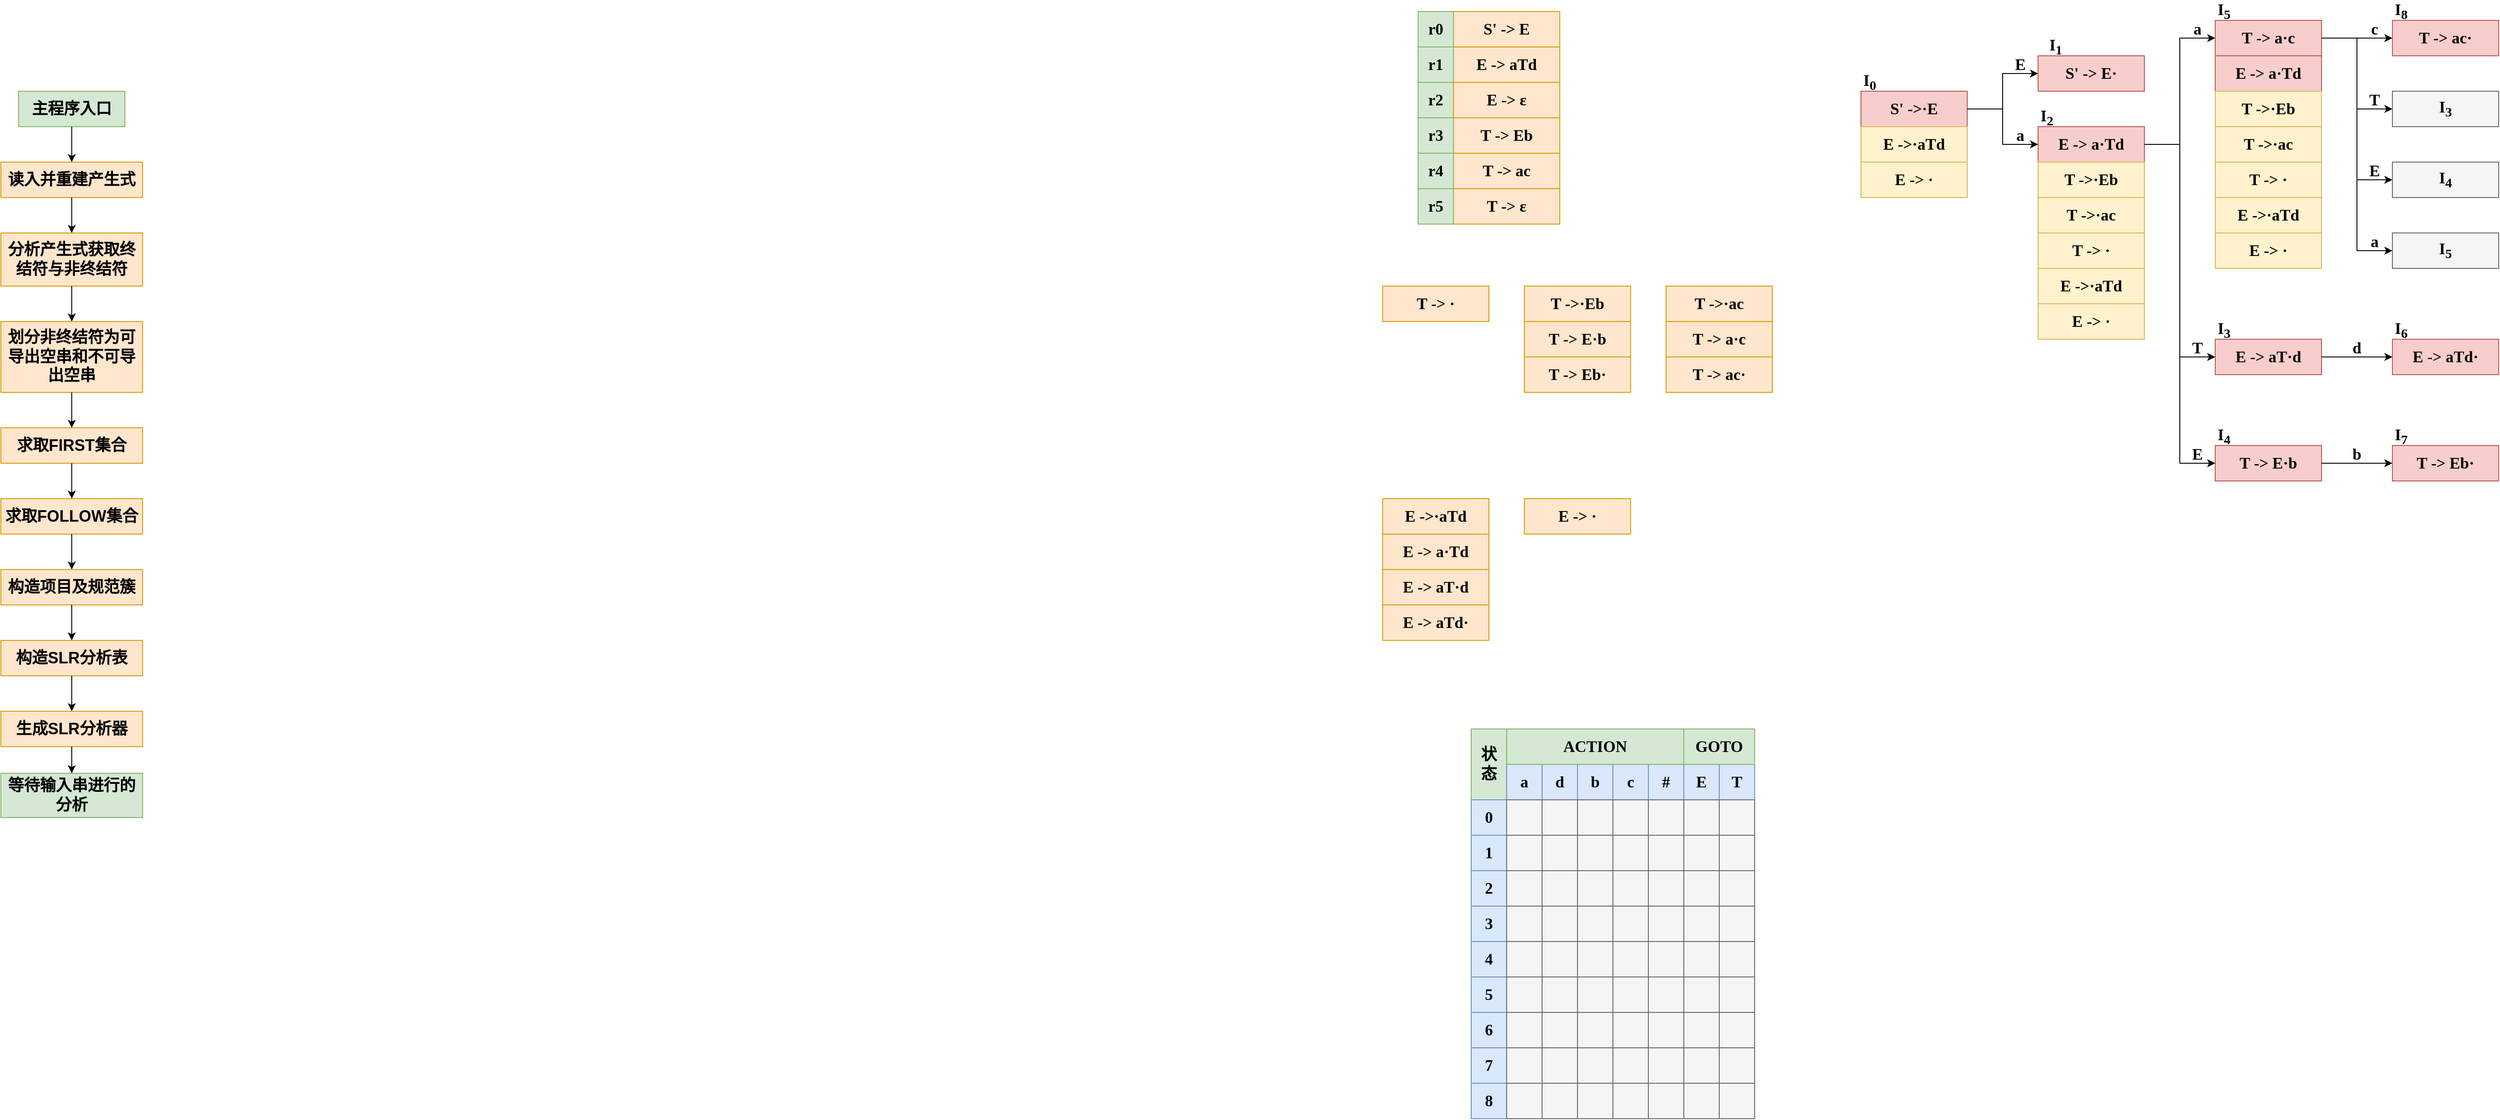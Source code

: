 <mxfile version="14.7.3" type="github">
  <diagram id="0YPb2u13IoEKau1Qp7Te" name="Page-1">
    <mxGraphModel dx="1069" dy="617" grid="1" gridSize="10" guides="1" tooltips="1" connect="1" arrows="1" fold="1" page="1" pageScale="1" pageWidth="1654" pageHeight="2336" math="0" shadow="0">
      <root>
        <mxCell id="0" />
        <mxCell id="1" parent="0" />
        <mxCell id="Pd2eChNWipuQM7B-wFBg-22" value="" style="group" parent="1" vertex="1" connectable="0">
          <mxGeometry x="140" y="120" width="160" height="820" as="geometry" />
        </mxCell>
        <mxCell id="Pd2eChNWipuQM7B-wFBg-1" value="&lt;font style=&quot;font-size: 18px&quot;&gt;&lt;b&gt;主程序入口&lt;/b&gt;&lt;/font&gt;" style="rounded=0;whiteSpace=wrap;html=1;fillColor=#d5e8d4;strokeColor=#82b366;" parent="Pd2eChNWipuQM7B-wFBg-22" vertex="1">
          <mxGeometry x="20" width="120" height="40" as="geometry" />
        </mxCell>
        <mxCell id="Pd2eChNWipuQM7B-wFBg-2" value="&lt;font style=&quot;font-size: 18px&quot;&gt;&lt;b&gt;读入并重建产生式&lt;/b&gt;&lt;/font&gt;" style="rounded=0;whiteSpace=wrap;html=1;fillColor=#ffe6cc;strokeColor=#d79b00;" parent="Pd2eChNWipuQM7B-wFBg-22" vertex="1">
          <mxGeometry y="80" width="160" height="40" as="geometry" />
        </mxCell>
        <mxCell id="Pd2eChNWipuQM7B-wFBg-12" style="edgeStyle=orthogonalEdgeStyle;rounded=0;orthogonalLoop=1;jettySize=auto;html=1;exitX=0.5;exitY=1;exitDx=0;exitDy=0;" parent="Pd2eChNWipuQM7B-wFBg-22" source="Pd2eChNWipuQM7B-wFBg-1" target="Pd2eChNWipuQM7B-wFBg-2" edge="1">
          <mxGeometry relative="1" as="geometry" />
        </mxCell>
        <mxCell id="Pd2eChNWipuQM7B-wFBg-3" value="&lt;font style=&quot;font-size: 18px&quot;&gt;&lt;b&gt;分析产生式获取终结符与非终结符&lt;/b&gt;&lt;/font&gt;" style="rounded=0;whiteSpace=wrap;html=1;fillColor=#ffe6cc;strokeColor=#d79b00;" parent="Pd2eChNWipuQM7B-wFBg-22" vertex="1">
          <mxGeometry y="160" width="160" height="60" as="geometry" />
        </mxCell>
        <mxCell id="Pd2eChNWipuQM7B-wFBg-13" style="edgeStyle=orthogonalEdgeStyle;rounded=0;orthogonalLoop=1;jettySize=auto;html=1;exitX=0.5;exitY=1;exitDx=0;exitDy=0;" parent="Pd2eChNWipuQM7B-wFBg-22" source="Pd2eChNWipuQM7B-wFBg-2" target="Pd2eChNWipuQM7B-wFBg-3" edge="1">
          <mxGeometry relative="1" as="geometry" />
        </mxCell>
        <mxCell id="Pd2eChNWipuQM7B-wFBg-5" value="&lt;span style=&quot;font-size: 18px&quot;&gt;&lt;b&gt;划分非终结符为可导出空串和不可导出空串&lt;br&gt;&lt;/b&gt;&lt;/span&gt;" style="rounded=0;whiteSpace=wrap;html=1;fillColor=#ffe6cc;strokeColor=#d79b00;" parent="Pd2eChNWipuQM7B-wFBg-22" vertex="1">
          <mxGeometry y="260" width="160" height="80" as="geometry" />
        </mxCell>
        <mxCell id="Pd2eChNWipuQM7B-wFBg-14" style="edgeStyle=orthogonalEdgeStyle;rounded=0;orthogonalLoop=1;jettySize=auto;html=1;exitX=0.5;exitY=1;exitDx=0;exitDy=0;entryX=0.5;entryY=0;entryDx=0;entryDy=0;" parent="Pd2eChNWipuQM7B-wFBg-22" source="Pd2eChNWipuQM7B-wFBg-3" target="Pd2eChNWipuQM7B-wFBg-5" edge="1">
          <mxGeometry relative="1" as="geometry" />
        </mxCell>
        <mxCell id="Pd2eChNWipuQM7B-wFBg-6" value="&lt;span style=&quot;font-size: 18px&quot;&gt;&lt;b&gt;求取FIRST集合&lt;br&gt;&lt;/b&gt;&lt;/span&gt;" style="rounded=0;whiteSpace=wrap;html=1;fillColor=#ffe6cc;strokeColor=#d79b00;" parent="Pd2eChNWipuQM7B-wFBg-22" vertex="1">
          <mxGeometry y="380" width="160" height="40" as="geometry" />
        </mxCell>
        <mxCell id="Pd2eChNWipuQM7B-wFBg-15" style="edgeStyle=orthogonalEdgeStyle;rounded=0;orthogonalLoop=1;jettySize=auto;html=1;exitX=0.5;exitY=1;exitDx=0;exitDy=0;entryX=0.5;entryY=0;entryDx=0;entryDy=0;" parent="Pd2eChNWipuQM7B-wFBg-22" source="Pd2eChNWipuQM7B-wFBg-5" target="Pd2eChNWipuQM7B-wFBg-6" edge="1">
          <mxGeometry relative="1" as="geometry" />
        </mxCell>
        <mxCell id="Pd2eChNWipuQM7B-wFBg-7" value="&lt;span style=&quot;font-size: 18px&quot;&gt;&lt;b&gt;求取FOLLOW集合&lt;br&gt;&lt;/b&gt;&lt;/span&gt;" style="rounded=0;whiteSpace=wrap;html=1;fillColor=#ffe6cc;strokeColor=#d79b00;" parent="Pd2eChNWipuQM7B-wFBg-22" vertex="1">
          <mxGeometry y="460" width="160" height="40" as="geometry" />
        </mxCell>
        <mxCell id="Pd2eChNWipuQM7B-wFBg-16" style="edgeStyle=orthogonalEdgeStyle;rounded=0;orthogonalLoop=1;jettySize=auto;html=1;exitX=0.5;exitY=1;exitDx=0;exitDy=0;entryX=0.5;entryY=0;entryDx=0;entryDy=0;" parent="Pd2eChNWipuQM7B-wFBg-22" source="Pd2eChNWipuQM7B-wFBg-6" target="Pd2eChNWipuQM7B-wFBg-7" edge="1">
          <mxGeometry relative="1" as="geometry" />
        </mxCell>
        <mxCell id="Pd2eChNWipuQM7B-wFBg-8" value="&lt;span style=&quot;font-size: 18px&quot;&gt;&lt;b&gt;构造项目及规范簇&lt;br&gt;&lt;/b&gt;&lt;/span&gt;" style="rounded=0;whiteSpace=wrap;html=1;fillColor=#ffe6cc;strokeColor=#d79b00;" parent="Pd2eChNWipuQM7B-wFBg-22" vertex="1">
          <mxGeometry y="540" width="160" height="40" as="geometry" />
        </mxCell>
        <mxCell id="Pd2eChNWipuQM7B-wFBg-17" style="edgeStyle=orthogonalEdgeStyle;rounded=0;orthogonalLoop=1;jettySize=auto;html=1;exitX=0.5;exitY=1;exitDx=0;exitDy=0;entryX=0.5;entryY=0;entryDx=0;entryDy=0;" parent="Pd2eChNWipuQM7B-wFBg-22" source="Pd2eChNWipuQM7B-wFBg-7" target="Pd2eChNWipuQM7B-wFBg-8" edge="1">
          <mxGeometry relative="1" as="geometry" />
        </mxCell>
        <mxCell id="Pd2eChNWipuQM7B-wFBg-9" value="&lt;span style=&quot;font-size: 18px&quot;&gt;&lt;b&gt;构造SLR分析表&lt;br&gt;&lt;/b&gt;&lt;/span&gt;" style="rounded=0;whiteSpace=wrap;html=1;fillColor=#ffe6cc;strokeColor=#d79b00;" parent="Pd2eChNWipuQM7B-wFBg-22" vertex="1">
          <mxGeometry y="620" width="160" height="40" as="geometry" />
        </mxCell>
        <mxCell id="Pd2eChNWipuQM7B-wFBg-18" style="edgeStyle=orthogonalEdgeStyle;rounded=0;orthogonalLoop=1;jettySize=auto;html=1;exitX=0.5;exitY=1;exitDx=0;exitDy=0;entryX=0.5;entryY=0;entryDx=0;entryDy=0;" parent="Pd2eChNWipuQM7B-wFBg-22" source="Pd2eChNWipuQM7B-wFBg-8" target="Pd2eChNWipuQM7B-wFBg-9" edge="1">
          <mxGeometry relative="1" as="geometry" />
        </mxCell>
        <mxCell id="Pd2eChNWipuQM7B-wFBg-10" value="&lt;span style=&quot;font-size: 18px&quot;&gt;&lt;b&gt;生成SLR分析器&lt;br&gt;&lt;/b&gt;&lt;/span&gt;" style="rounded=0;whiteSpace=wrap;html=1;fillColor=#ffe6cc;strokeColor=#d79b00;" parent="Pd2eChNWipuQM7B-wFBg-22" vertex="1">
          <mxGeometry y="700" width="160" height="40" as="geometry" />
        </mxCell>
        <mxCell id="Pd2eChNWipuQM7B-wFBg-19" style="edgeStyle=orthogonalEdgeStyle;rounded=0;orthogonalLoop=1;jettySize=auto;html=1;entryX=0.5;entryY=0;entryDx=0;entryDy=0;" parent="Pd2eChNWipuQM7B-wFBg-22" source="Pd2eChNWipuQM7B-wFBg-9" target="Pd2eChNWipuQM7B-wFBg-10" edge="1">
          <mxGeometry relative="1" as="geometry" />
        </mxCell>
        <mxCell id="Pd2eChNWipuQM7B-wFBg-11" value="&lt;span style=&quot;font-size: 18px&quot;&gt;&lt;b&gt;等待输入串进行的分析&lt;/b&gt;&lt;/span&gt;" style="rounded=0;whiteSpace=wrap;html=1;fillColor=#d5e8d4;strokeColor=#82b366;" parent="Pd2eChNWipuQM7B-wFBg-22" vertex="1">
          <mxGeometry y="770" width="160" height="50" as="geometry" />
        </mxCell>
        <mxCell id="Pd2eChNWipuQM7B-wFBg-21" style="edgeStyle=orthogonalEdgeStyle;rounded=0;orthogonalLoop=1;jettySize=auto;html=1;exitX=0.5;exitY=1;exitDx=0;exitDy=0;entryX=0.5;entryY=0;entryDx=0;entryDy=0;" parent="Pd2eChNWipuQM7B-wFBg-22" source="Pd2eChNWipuQM7B-wFBg-10" target="Pd2eChNWipuQM7B-wFBg-11" edge="1">
          <mxGeometry relative="1" as="geometry" />
        </mxCell>
        <mxCell id="wYAp02LFLE07vY8hdoaV-23" value="" style="group" vertex="1" connectable="0" parent="1">
          <mxGeometry x="1740" y="30" width="160" height="240" as="geometry" />
        </mxCell>
        <mxCell id="wYAp02LFLE07vY8hdoaV-3" value="" style="group;" vertex="1" connectable="0" parent="wYAp02LFLE07vY8hdoaV-23">
          <mxGeometry width="160" height="40" as="geometry" />
        </mxCell>
        <mxCell id="wYAp02LFLE07vY8hdoaV-1" value="&lt;font style=&quot;font-size: 18px&quot; face=&quot;Comic Sans MS&quot;&gt;&lt;b&gt;S&#39; -&amp;gt; E&lt;/b&gt;&lt;/font&gt;" style="rounded=0;whiteSpace=wrap;html=1;fillColor=#ffe6cc;strokeColor=#d79b00;" vertex="1" parent="wYAp02LFLE07vY8hdoaV-3">
          <mxGeometry x="40" width="120" height="40" as="geometry" />
        </mxCell>
        <mxCell id="wYAp02LFLE07vY8hdoaV-2" value="&lt;font style=&quot;font-size: 18px&quot; face=&quot;Comic Sans MS&quot;&gt;&lt;b&gt;r0&lt;/b&gt;&lt;/font&gt;" style="rounded=0;whiteSpace=wrap;html=1;fillColor=#d5e8d4;strokeColor=#82b366;" vertex="1" parent="wYAp02LFLE07vY8hdoaV-3">
          <mxGeometry width="40" height="40" as="geometry" />
        </mxCell>
        <mxCell id="wYAp02LFLE07vY8hdoaV-4" value="" style="group" vertex="1" connectable="0" parent="wYAp02LFLE07vY8hdoaV-23">
          <mxGeometry y="40" width="160" height="40" as="geometry" />
        </mxCell>
        <mxCell id="wYAp02LFLE07vY8hdoaV-5" value="&lt;font style=&quot;font-size: 18px&quot; face=&quot;Comic Sans MS&quot;&gt;&lt;b&gt;E -&amp;gt; aTd&lt;/b&gt;&lt;/font&gt;" style="rounded=0;whiteSpace=wrap;html=1;fillColor=#ffe6cc;strokeColor=#d79b00;" vertex="1" parent="wYAp02LFLE07vY8hdoaV-4">
          <mxGeometry x="40" width="120" height="40" as="geometry" />
        </mxCell>
        <mxCell id="wYAp02LFLE07vY8hdoaV-6" value="&lt;font style=&quot;font-size: 18px&quot; face=&quot;Comic Sans MS&quot;&gt;&lt;b&gt;r1&lt;/b&gt;&lt;/font&gt;" style="rounded=0;whiteSpace=wrap;html=1;fillColor=#d5e8d4;strokeColor=#82b366;" vertex="1" parent="wYAp02LFLE07vY8hdoaV-4">
          <mxGeometry width="40" height="40" as="geometry" />
        </mxCell>
        <mxCell id="wYAp02LFLE07vY8hdoaV-7" value="" style="group" vertex="1" connectable="0" parent="wYAp02LFLE07vY8hdoaV-23">
          <mxGeometry y="80" width="160" height="40" as="geometry" />
        </mxCell>
        <mxCell id="wYAp02LFLE07vY8hdoaV-9" value="&lt;font style=&quot;font-size: 18px&quot; face=&quot;Comic Sans MS&quot;&gt;&lt;b&gt;r2&lt;/b&gt;&lt;/font&gt;" style="rounded=0;whiteSpace=wrap;html=1;fillColor=#d5e8d4;strokeColor=#82b366;" vertex="1" parent="wYAp02LFLE07vY8hdoaV-7">
          <mxGeometry width="40" height="40" as="geometry" />
        </mxCell>
        <mxCell id="wYAp02LFLE07vY8hdoaV-21" value="&lt;b style=&quot;font-family: &amp;#34;comic sans ms&amp;#34; ; font-size: 18px&quot;&gt;E -&amp;gt;&amp;nbsp;ε&lt;/b&gt;" style="rounded=0;whiteSpace=wrap;html=1;fillColor=#ffe6cc;strokeColor=#d79b00;" vertex="1" parent="wYAp02LFLE07vY8hdoaV-7">
          <mxGeometry x="40" width="120" height="40" as="geometry" />
        </mxCell>
        <mxCell id="wYAp02LFLE07vY8hdoaV-11" value="" style="group" vertex="1" connectable="0" parent="wYAp02LFLE07vY8hdoaV-23">
          <mxGeometry y="120" width="160" height="40" as="geometry" />
        </mxCell>
        <mxCell id="wYAp02LFLE07vY8hdoaV-12" value="&lt;font style=&quot;font-size: 18px&quot; face=&quot;Comic Sans MS&quot;&gt;&lt;b&gt;T -&amp;gt; Eb&lt;/b&gt;&lt;/font&gt;" style="rounded=0;whiteSpace=wrap;html=1;fillColor=#ffe6cc;strokeColor=#d79b00;" vertex="1" parent="wYAp02LFLE07vY8hdoaV-11">
          <mxGeometry x="40" width="120" height="40" as="geometry" />
        </mxCell>
        <mxCell id="wYAp02LFLE07vY8hdoaV-13" value="&lt;font style=&quot;font-size: 18px&quot; face=&quot;Comic Sans MS&quot;&gt;&lt;b&gt;r3&lt;/b&gt;&lt;/font&gt;" style="rounded=0;whiteSpace=wrap;html=1;fillColor=#d5e8d4;strokeColor=#82b366;" vertex="1" parent="wYAp02LFLE07vY8hdoaV-11">
          <mxGeometry width="40" height="40" as="geometry" />
        </mxCell>
        <mxCell id="wYAp02LFLE07vY8hdoaV-14" value="" style="group" vertex="1" connectable="0" parent="wYAp02LFLE07vY8hdoaV-23">
          <mxGeometry y="160" width="160" height="40" as="geometry" />
        </mxCell>
        <mxCell id="wYAp02LFLE07vY8hdoaV-15" value="&lt;font style=&quot;font-size: 18px&quot; face=&quot;Comic Sans MS&quot;&gt;&lt;b&gt;T -&amp;gt; ac&lt;/b&gt;&lt;/font&gt;" style="rounded=0;whiteSpace=wrap;html=1;fillColor=#ffe6cc;strokeColor=#d79b00;" vertex="1" parent="wYAp02LFLE07vY8hdoaV-14">
          <mxGeometry x="40" width="120" height="40" as="geometry" />
        </mxCell>
        <mxCell id="wYAp02LFLE07vY8hdoaV-16" value="&lt;font style=&quot;font-size: 18px&quot; face=&quot;Comic Sans MS&quot;&gt;&lt;b&gt;r4&lt;/b&gt;&lt;/font&gt;" style="rounded=0;whiteSpace=wrap;html=1;fillColor=#d5e8d4;strokeColor=#82b366;" vertex="1" parent="wYAp02LFLE07vY8hdoaV-14">
          <mxGeometry width="40" height="40" as="geometry" />
        </mxCell>
        <mxCell id="wYAp02LFLE07vY8hdoaV-17" value="" style="group" vertex="1" connectable="0" parent="wYAp02LFLE07vY8hdoaV-23">
          <mxGeometry y="200" width="160" height="40" as="geometry" />
        </mxCell>
        <mxCell id="wYAp02LFLE07vY8hdoaV-18" value="&lt;font style=&quot;font-size: 18px&quot; face=&quot;Comic Sans MS&quot;&gt;&lt;b&gt;T -&amp;gt;&amp;nbsp;&lt;/b&gt;&lt;/font&gt;&lt;b style=&quot;font-family: &amp;#34;comic sans ms&amp;#34; ; font-size: 18px&quot;&gt;ε&lt;/b&gt;" style="rounded=0;whiteSpace=wrap;html=1;fillColor=#ffe6cc;strokeColor=#d79b00;" vertex="1" parent="wYAp02LFLE07vY8hdoaV-17">
          <mxGeometry x="40" width="120" height="40" as="geometry" />
        </mxCell>
        <mxCell id="wYAp02LFLE07vY8hdoaV-19" value="&lt;font style=&quot;font-size: 18px&quot; face=&quot;Comic Sans MS&quot;&gt;&lt;b&gt;r5&lt;/b&gt;&lt;/font&gt;" style="rounded=0;whiteSpace=wrap;html=1;fillColor=#d5e8d4;strokeColor=#82b366;" vertex="1" parent="wYAp02LFLE07vY8hdoaV-17">
          <mxGeometry width="40" height="40" as="geometry" />
        </mxCell>
        <mxCell id="wYAp02LFLE07vY8hdoaV-28" value="&lt;font style=&quot;font-size: 18px&quot; face=&quot;Comic Sans MS&quot;&gt;&lt;b&gt;T -&amp;gt;&lt;/b&gt;&lt;/font&gt;&lt;b style=&quot;font-size: 18px&quot;&gt;&lt;font face=&quot;Comic Sans MS&quot;&gt;·&lt;/font&gt;&lt;/b&gt;&lt;font style=&quot;font-size: 18px&quot; face=&quot;Comic Sans MS&quot;&gt;&lt;b&gt;Eb&lt;/b&gt;&lt;/font&gt;" style="rounded=0;whiteSpace=wrap;html=1;fillColor=#ffe6cc;strokeColor=#d79b00;" vertex="1" parent="1">
          <mxGeometry x="1860" y="340" width="120" height="40" as="geometry" />
        </mxCell>
        <mxCell id="wYAp02LFLE07vY8hdoaV-29" value="&lt;font style=&quot;font-size: 18px&quot; face=&quot;Comic Sans MS&quot;&gt;&lt;b&gt;T -&amp;gt;&lt;/b&gt;&lt;/font&gt;&lt;b style=&quot;font-size: 18px&quot;&gt;&lt;font face=&quot;Comic Sans MS&quot;&gt;·&lt;/font&gt;&lt;/b&gt;&lt;font style=&quot;font-size: 18px&quot; face=&quot;Comic Sans MS&quot;&gt;&lt;b&gt;ac&lt;/b&gt;&lt;/font&gt;" style="rounded=0;whiteSpace=wrap;html=1;fillColor=#ffe6cc;strokeColor=#d79b00;" vertex="1" parent="1">
          <mxGeometry x="2020" y="340" width="120" height="40" as="geometry" />
        </mxCell>
        <mxCell id="wYAp02LFLE07vY8hdoaV-30" value="&lt;font style=&quot;font-size: 18px&quot;&gt;&lt;b&gt;&lt;font face=&quot;Comic Sans MS&quot;&gt;T -&amp;gt; ·&lt;/font&gt;&lt;/b&gt;&lt;/font&gt;" style="rounded=0;whiteSpace=wrap;html=1;fillColor=#ffe6cc;strokeColor=#d79b00;" vertex="1" parent="1">
          <mxGeometry x="1700" y="340" width="120" height="40" as="geometry" />
        </mxCell>
        <mxCell id="wYAp02LFLE07vY8hdoaV-31" value="&lt;font style=&quot;font-size: 18px&quot; face=&quot;Comic Sans MS&quot;&gt;&lt;b&gt;E -&amp;gt;&lt;/b&gt;&lt;/font&gt;&lt;b style=&quot;font-size: 18px&quot;&gt;&lt;font face=&quot;Comic Sans MS&quot;&gt;·&lt;/font&gt;&lt;/b&gt;&lt;font style=&quot;font-size: 18px&quot; face=&quot;Comic Sans MS&quot;&gt;&lt;b&gt;aTd&lt;/b&gt;&lt;/font&gt;" style="rounded=0;whiteSpace=wrap;html=1;fillColor=#ffe6cc;strokeColor=#d79b00;" vertex="1" parent="1">
          <mxGeometry x="1700" y="580" width="120" height="40" as="geometry" />
        </mxCell>
        <mxCell id="wYAp02LFLE07vY8hdoaV-32" value="&lt;b style=&quot;font-size: 18px&quot;&gt;&lt;font face=&quot;Comic Sans MS&quot;&gt;E -&amp;gt; ·&lt;/font&gt;&lt;/b&gt;" style="rounded=0;whiteSpace=wrap;html=1;fillColor=#ffe6cc;strokeColor=#d79b00;" vertex="1" parent="1">
          <mxGeometry x="1860" y="580" width="120" height="40" as="geometry" />
        </mxCell>
        <mxCell id="wYAp02LFLE07vY8hdoaV-33" value="&lt;font style=&quot;font-size: 18px&quot; face=&quot;Comic Sans MS&quot;&gt;&lt;b&gt;T -&amp;gt; E&lt;/b&gt;&lt;/font&gt;&lt;b style=&quot;font-size: 18px&quot;&gt;&lt;font face=&quot;Comic Sans MS&quot;&gt;·&lt;/font&gt;&lt;/b&gt;&lt;font style=&quot;font-size: 18px&quot; face=&quot;Comic Sans MS&quot;&gt;&lt;b&gt;b&lt;/b&gt;&lt;/font&gt;" style="rounded=0;whiteSpace=wrap;html=1;fillColor=#ffe6cc;strokeColor=#d79b00;" vertex="1" parent="1">
          <mxGeometry x="1860" y="380" width="120" height="40" as="geometry" />
        </mxCell>
        <mxCell id="wYAp02LFLE07vY8hdoaV-34" value="&lt;font style=&quot;font-size: 18px&quot; face=&quot;Comic Sans MS&quot;&gt;&lt;b&gt;T -&amp;gt; E&lt;/b&gt;&lt;/font&gt;&lt;font style=&quot;font-size: 18px&quot; face=&quot;Comic Sans MS&quot;&gt;&lt;b&gt;b&lt;/b&gt;&lt;/font&gt;&lt;b style=&quot;font-size: 18px&quot;&gt;&lt;font face=&quot;Comic Sans MS&quot;&gt;·&lt;/font&gt;&lt;/b&gt;" style="rounded=0;whiteSpace=wrap;html=1;fillColor=#ffe6cc;strokeColor=#d79b00;" vertex="1" parent="1">
          <mxGeometry x="1860" y="420" width="120" height="40" as="geometry" />
        </mxCell>
        <mxCell id="wYAp02LFLE07vY8hdoaV-35" value="&lt;font style=&quot;font-size: 18px&quot; face=&quot;Comic Sans MS&quot;&gt;&lt;b&gt;T -&amp;gt; a&lt;/b&gt;&lt;/font&gt;&lt;b style=&quot;font-size: 18px&quot;&gt;&lt;font face=&quot;Comic Sans MS&quot;&gt;·&lt;/font&gt;&lt;/b&gt;&lt;font style=&quot;font-size: 18px&quot; face=&quot;Comic Sans MS&quot;&gt;&lt;b&gt;c&lt;/b&gt;&lt;/font&gt;" style="rounded=0;whiteSpace=wrap;html=1;fillColor=#ffe6cc;strokeColor=#d79b00;" vertex="1" parent="1">
          <mxGeometry x="2020" y="380" width="120" height="40" as="geometry" />
        </mxCell>
        <mxCell id="wYAp02LFLE07vY8hdoaV-36" value="&lt;font style=&quot;font-size: 18px&quot; face=&quot;Comic Sans MS&quot;&gt;&lt;b&gt;T -&amp;gt; ac&lt;/b&gt;&lt;/font&gt;&lt;b style=&quot;font-size: 18px&quot;&gt;&lt;font face=&quot;Comic Sans MS&quot;&gt;·&lt;/font&gt;&lt;/b&gt;" style="rounded=0;whiteSpace=wrap;html=1;fillColor=#ffe6cc;strokeColor=#d79b00;" vertex="1" parent="1">
          <mxGeometry x="2020" y="420" width="120" height="40" as="geometry" />
        </mxCell>
        <mxCell id="wYAp02LFLE07vY8hdoaV-37" value="&lt;font style=&quot;font-size: 18px&quot; face=&quot;Comic Sans MS&quot;&gt;&lt;b&gt;E -&amp;gt; a&lt;/b&gt;&lt;/font&gt;&lt;b style=&quot;font-size: 18px&quot;&gt;&lt;font face=&quot;Comic Sans MS&quot;&gt;·&lt;/font&gt;&lt;/b&gt;&lt;font style=&quot;font-size: 18px&quot; face=&quot;Comic Sans MS&quot;&gt;&lt;b&gt;Td&lt;/b&gt;&lt;/font&gt;" style="rounded=0;whiteSpace=wrap;html=1;fillColor=#ffe6cc;strokeColor=#d79b00;" vertex="1" parent="1">
          <mxGeometry x="1700" y="620" width="120" height="40" as="geometry" />
        </mxCell>
        <mxCell id="wYAp02LFLE07vY8hdoaV-38" value="&lt;font style=&quot;font-size: 18px&quot; face=&quot;Comic Sans MS&quot;&gt;&lt;b&gt;E -&amp;gt; aT&lt;/b&gt;&lt;/font&gt;&lt;b style=&quot;font-size: 18px&quot;&gt;&lt;font face=&quot;Comic Sans MS&quot;&gt;·&lt;/font&gt;&lt;/b&gt;&lt;font style=&quot;font-size: 18px&quot; face=&quot;Comic Sans MS&quot;&gt;&lt;b&gt;d&lt;/b&gt;&lt;/font&gt;" style="rounded=0;whiteSpace=wrap;html=1;fillColor=#ffe6cc;strokeColor=#d79b00;" vertex="1" parent="1">
          <mxGeometry x="1700" y="660" width="120" height="40" as="geometry" />
        </mxCell>
        <mxCell id="wYAp02LFLE07vY8hdoaV-39" value="&lt;font style=&quot;font-size: 18px&quot; face=&quot;Comic Sans MS&quot;&gt;&lt;b&gt;E -&amp;gt; aTd&lt;/b&gt;&lt;/font&gt;&lt;b style=&quot;font-size: 18px&quot;&gt;&lt;font face=&quot;Comic Sans MS&quot;&gt;·&lt;/font&gt;&lt;/b&gt;" style="rounded=0;whiteSpace=wrap;html=1;fillColor=#ffe6cc;strokeColor=#d79b00;" vertex="1" parent="1">
          <mxGeometry x="1700" y="700" width="120" height="40" as="geometry" />
        </mxCell>
        <mxCell id="wYAp02LFLE07vY8hdoaV-104" value="" style="group" vertex="1" connectable="0" parent="1">
          <mxGeometry x="2230" y="20" width="730" height="540" as="geometry" />
        </mxCell>
        <mxCell id="wYAp02LFLE07vY8hdoaV-25" value="&lt;font style=&quot;font-size: 18px&quot; face=&quot;Comic Sans MS&quot;&gt;&lt;b&gt;S&#39; -&amp;gt; E&lt;/b&gt;&lt;/font&gt;&lt;b style=&quot;font-size: 18px&quot;&gt;&lt;font face=&quot;Comic Sans MS&quot;&gt;·&lt;/font&gt;&lt;/b&gt;" style="rounded=0;whiteSpace=wrap;html=1;fillColor=#f8cecc;strokeColor=#b85450;" vertex="1" parent="wYAp02LFLE07vY8hdoaV-104">
          <mxGeometry x="210" y="60" width="120" height="40" as="geometry" />
        </mxCell>
        <mxCell id="wYAp02LFLE07vY8hdoaV-42" value="" style="group" vertex="1" connectable="0" parent="wYAp02LFLE07vY8hdoaV-104">
          <mxGeometry x="10" y="100" width="120" height="120" as="geometry" />
        </mxCell>
        <mxCell id="wYAp02LFLE07vY8hdoaV-24" value="&lt;font style=&quot;font-size: 18px&quot; face=&quot;Comic Sans MS&quot;&gt;&lt;b&gt;S&#39; -&amp;gt;&lt;/b&gt;&lt;/font&gt;&lt;b style=&quot;font-size: 18px&quot;&gt;&lt;font face=&quot;Comic Sans MS&quot;&gt;·&lt;/font&gt;&lt;/b&gt;&lt;font style=&quot;font-size: 18px&quot; face=&quot;Comic Sans MS&quot;&gt;&lt;b&gt;E&lt;/b&gt;&lt;/font&gt;" style="rounded=0;whiteSpace=wrap;html=1;fillColor=#f8cecc;strokeColor=#b85450;" vertex="1" parent="wYAp02LFLE07vY8hdoaV-42">
          <mxGeometry width="120" height="40" as="geometry" />
        </mxCell>
        <mxCell id="wYAp02LFLE07vY8hdoaV-40" value="&lt;font style=&quot;font-size: 18px&quot; face=&quot;Comic Sans MS&quot;&gt;&lt;b&gt;E -&amp;gt;&lt;/b&gt;&lt;/font&gt;&lt;b style=&quot;font-size: 18px&quot;&gt;&lt;font face=&quot;Comic Sans MS&quot;&gt;·&lt;/font&gt;&lt;/b&gt;&lt;font style=&quot;font-size: 18px&quot; face=&quot;Comic Sans MS&quot;&gt;&lt;b&gt;aTd&lt;/b&gt;&lt;/font&gt;" style="rounded=0;whiteSpace=wrap;html=1;fillColor=#fff2cc;strokeColor=#d6b656;" vertex="1" parent="wYAp02LFLE07vY8hdoaV-42">
          <mxGeometry y="40" width="120" height="40" as="geometry" />
        </mxCell>
        <mxCell id="wYAp02LFLE07vY8hdoaV-41" value="&lt;b style=&quot;font-size: 18px&quot;&gt;&lt;font face=&quot;Comic Sans MS&quot;&gt;E -&amp;gt; ·&lt;/font&gt;&lt;/b&gt;" style="rounded=0;whiteSpace=wrap;html=1;fillColor=#fff2cc;strokeColor=#d6b656;" vertex="1" parent="wYAp02LFLE07vY8hdoaV-42">
          <mxGeometry y="80" width="120" height="40" as="geometry" />
        </mxCell>
        <mxCell id="wYAp02LFLE07vY8hdoaV-49" value="" style="group" vertex="1" connectable="0" parent="wYAp02LFLE07vY8hdoaV-104">
          <mxGeometry x="210" y="140" width="120" height="240" as="geometry" />
        </mxCell>
        <mxCell id="wYAp02LFLE07vY8hdoaV-43" value="&lt;font style=&quot;font-size: 18px&quot; face=&quot;Comic Sans MS&quot;&gt;&lt;b&gt;E -&amp;gt; a&lt;/b&gt;&lt;/font&gt;&lt;b style=&quot;font-size: 18px&quot;&gt;&lt;font face=&quot;Comic Sans MS&quot;&gt;·&lt;/font&gt;&lt;/b&gt;&lt;font style=&quot;font-size: 18px&quot; face=&quot;Comic Sans MS&quot;&gt;&lt;b&gt;Td&lt;/b&gt;&lt;/font&gt;" style="rounded=0;whiteSpace=wrap;html=1;fillColor=#f8cecc;strokeColor=#b85450;" vertex="1" parent="wYAp02LFLE07vY8hdoaV-49">
          <mxGeometry width="120" height="40" as="geometry" />
        </mxCell>
        <mxCell id="wYAp02LFLE07vY8hdoaV-44" value="&lt;font style=&quot;font-size: 18px&quot; face=&quot;Comic Sans MS&quot;&gt;&lt;b&gt;T -&amp;gt;&lt;/b&gt;&lt;/font&gt;&lt;b style=&quot;font-size: 18px&quot;&gt;&lt;font face=&quot;Comic Sans MS&quot;&gt;·&lt;/font&gt;&lt;/b&gt;&lt;font style=&quot;font-size: 18px&quot; face=&quot;Comic Sans MS&quot;&gt;&lt;b&gt;Eb&lt;/b&gt;&lt;/font&gt;" style="rounded=0;whiteSpace=wrap;html=1;fillColor=#fff2cc;strokeColor=#d6b656;" vertex="1" parent="wYAp02LFLE07vY8hdoaV-49">
          <mxGeometry y="40" width="120" height="40" as="geometry" />
        </mxCell>
        <mxCell id="wYAp02LFLE07vY8hdoaV-45" value="&lt;font style=&quot;font-size: 18px&quot; face=&quot;Comic Sans MS&quot;&gt;&lt;b&gt;T -&amp;gt;&lt;/b&gt;&lt;/font&gt;&lt;b style=&quot;font-size: 18px&quot;&gt;&lt;font face=&quot;Comic Sans MS&quot;&gt;·&lt;/font&gt;&lt;/b&gt;&lt;font style=&quot;font-size: 18px&quot; face=&quot;Comic Sans MS&quot;&gt;&lt;b&gt;ac&lt;/b&gt;&lt;/font&gt;" style="rounded=0;whiteSpace=wrap;html=1;fillColor=#fff2cc;strokeColor=#d6b656;" vertex="1" parent="wYAp02LFLE07vY8hdoaV-49">
          <mxGeometry y="80" width="120" height="40" as="geometry" />
        </mxCell>
        <mxCell id="wYAp02LFLE07vY8hdoaV-46" value="&lt;font style=&quot;font-size: 18px&quot;&gt;&lt;b&gt;&lt;font face=&quot;Comic Sans MS&quot;&gt;T -&amp;gt; ·&lt;/font&gt;&lt;/b&gt;&lt;/font&gt;" style="rounded=0;whiteSpace=wrap;html=1;fillColor=#fff2cc;strokeColor=#d6b656;" vertex="1" parent="wYAp02LFLE07vY8hdoaV-49">
          <mxGeometry y="120" width="120" height="40" as="geometry" />
        </mxCell>
        <mxCell id="wYAp02LFLE07vY8hdoaV-47" value="&lt;font style=&quot;font-size: 18px&quot; face=&quot;Comic Sans MS&quot;&gt;&lt;b&gt;E -&amp;gt;&lt;/b&gt;&lt;/font&gt;&lt;b style=&quot;font-size: 18px&quot;&gt;&lt;font face=&quot;Comic Sans MS&quot;&gt;·&lt;/font&gt;&lt;/b&gt;&lt;font style=&quot;font-size: 18px&quot; face=&quot;Comic Sans MS&quot;&gt;&lt;b&gt;aTd&lt;/b&gt;&lt;/font&gt;" style="rounded=0;whiteSpace=wrap;html=1;fillColor=#fff2cc;strokeColor=#d6b656;" vertex="1" parent="wYAp02LFLE07vY8hdoaV-49">
          <mxGeometry y="160" width="120" height="40" as="geometry" />
        </mxCell>
        <mxCell id="wYAp02LFLE07vY8hdoaV-48" value="&lt;b style=&quot;font-size: 18px&quot;&gt;&lt;font face=&quot;Comic Sans MS&quot;&gt;E -&amp;gt; ·&lt;/font&gt;&lt;/b&gt;" style="rounded=0;whiteSpace=wrap;html=1;fillColor=#fff2cc;strokeColor=#d6b656;" vertex="1" parent="wYAp02LFLE07vY8hdoaV-49">
          <mxGeometry y="200" width="120" height="40" as="geometry" />
        </mxCell>
        <mxCell id="wYAp02LFLE07vY8hdoaV-57" value="" style="group" vertex="1" connectable="0" parent="wYAp02LFLE07vY8hdoaV-104">
          <mxGeometry x="410" y="20" width="120" height="280" as="geometry" />
        </mxCell>
        <mxCell id="wYAp02LFLE07vY8hdoaV-50" value="&lt;font style=&quot;font-size: 18px&quot; face=&quot;Comic Sans MS&quot;&gt;&lt;b&gt;T -&amp;gt; a&lt;/b&gt;&lt;/font&gt;&lt;b style=&quot;font-size: 18px&quot;&gt;&lt;font face=&quot;Comic Sans MS&quot;&gt;·&lt;/font&gt;&lt;/b&gt;&lt;font style=&quot;font-size: 18px&quot; face=&quot;Comic Sans MS&quot;&gt;&lt;b&gt;c&lt;/b&gt;&lt;/font&gt;" style="rounded=0;whiteSpace=wrap;html=1;fillColor=#f8cecc;strokeColor=#b85450;" vertex="1" parent="wYAp02LFLE07vY8hdoaV-57">
          <mxGeometry width="120" height="40" as="geometry" />
        </mxCell>
        <mxCell id="wYAp02LFLE07vY8hdoaV-51" value="&lt;font style=&quot;font-size: 18px&quot; face=&quot;Comic Sans MS&quot;&gt;&lt;b&gt;E -&amp;gt; a&lt;/b&gt;&lt;/font&gt;&lt;b style=&quot;font-size: 18px&quot;&gt;&lt;font face=&quot;Comic Sans MS&quot;&gt;·&lt;/font&gt;&lt;/b&gt;&lt;font style=&quot;font-size: 18px&quot; face=&quot;Comic Sans MS&quot;&gt;&lt;b&gt;Td&lt;/b&gt;&lt;/font&gt;" style="rounded=0;whiteSpace=wrap;html=1;fillColor=#f8cecc;strokeColor=#b85450;" vertex="1" parent="wYAp02LFLE07vY8hdoaV-57">
          <mxGeometry y="40" width="120" height="40" as="geometry" />
        </mxCell>
        <mxCell id="wYAp02LFLE07vY8hdoaV-52" value="&lt;font style=&quot;font-size: 18px&quot; face=&quot;Comic Sans MS&quot;&gt;&lt;b&gt;T -&amp;gt;&lt;/b&gt;&lt;/font&gt;&lt;b style=&quot;font-size: 18px&quot;&gt;&lt;font face=&quot;Comic Sans MS&quot;&gt;·&lt;/font&gt;&lt;/b&gt;&lt;font style=&quot;font-size: 18px&quot; face=&quot;Comic Sans MS&quot;&gt;&lt;b&gt;Eb&lt;/b&gt;&lt;/font&gt;" style="rounded=0;whiteSpace=wrap;html=1;fillColor=#fff2cc;strokeColor=#d6b656;" vertex="1" parent="wYAp02LFLE07vY8hdoaV-57">
          <mxGeometry y="80" width="120" height="40" as="geometry" />
        </mxCell>
        <mxCell id="wYAp02LFLE07vY8hdoaV-53" value="&lt;font style=&quot;font-size: 18px&quot; face=&quot;Comic Sans MS&quot;&gt;&lt;b&gt;T -&amp;gt;&lt;/b&gt;&lt;/font&gt;&lt;b style=&quot;font-size: 18px&quot;&gt;&lt;font face=&quot;Comic Sans MS&quot;&gt;·&lt;/font&gt;&lt;/b&gt;&lt;font style=&quot;font-size: 18px&quot; face=&quot;Comic Sans MS&quot;&gt;&lt;b&gt;ac&lt;/b&gt;&lt;/font&gt;" style="rounded=0;whiteSpace=wrap;html=1;fillColor=#fff2cc;strokeColor=#d6b656;" vertex="1" parent="wYAp02LFLE07vY8hdoaV-57">
          <mxGeometry y="120" width="120" height="40" as="geometry" />
        </mxCell>
        <mxCell id="wYAp02LFLE07vY8hdoaV-54" value="&lt;font style=&quot;font-size: 18px&quot;&gt;&lt;b&gt;&lt;font face=&quot;Comic Sans MS&quot;&gt;T -&amp;gt; ·&lt;/font&gt;&lt;/b&gt;&lt;/font&gt;" style="rounded=0;whiteSpace=wrap;html=1;fillColor=#fff2cc;strokeColor=#d6b656;" vertex="1" parent="wYAp02LFLE07vY8hdoaV-57">
          <mxGeometry y="160" width="120" height="40" as="geometry" />
        </mxCell>
        <mxCell id="wYAp02LFLE07vY8hdoaV-55" value="&lt;font style=&quot;font-size: 18px&quot; face=&quot;Comic Sans MS&quot;&gt;&lt;b&gt;E -&amp;gt;&lt;/b&gt;&lt;/font&gt;&lt;b style=&quot;font-size: 18px&quot;&gt;&lt;font face=&quot;Comic Sans MS&quot;&gt;·&lt;/font&gt;&lt;/b&gt;&lt;font style=&quot;font-size: 18px&quot; face=&quot;Comic Sans MS&quot;&gt;&lt;b&gt;aTd&lt;/b&gt;&lt;/font&gt;" style="rounded=0;whiteSpace=wrap;html=1;fillColor=#fff2cc;strokeColor=#d6b656;" vertex="1" parent="wYAp02LFLE07vY8hdoaV-57">
          <mxGeometry y="200" width="120" height="40" as="geometry" />
        </mxCell>
        <mxCell id="wYAp02LFLE07vY8hdoaV-56" value="&lt;b style=&quot;font-size: 18px&quot;&gt;&lt;font face=&quot;Comic Sans MS&quot;&gt;E -&amp;gt; ·&lt;/font&gt;&lt;/b&gt;" style="rounded=0;whiteSpace=wrap;html=1;fillColor=#fff2cc;strokeColor=#d6b656;" vertex="1" parent="wYAp02LFLE07vY8hdoaV-57">
          <mxGeometry y="240" width="120" height="40" as="geometry" />
        </mxCell>
        <mxCell id="wYAp02LFLE07vY8hdoaV-58" value="&lt;font style=&quot;font-size: 18px&quot; face=&quot;Comic Sans MS&quot;&gt;&lt;b&gt;T -&amp;gt; ac&lt;/b&gt;&lt;/font&gt;&lt;b style=&quot;font-size: 18px&quot;&gt;&lt;font face=&quot;Comic Sans MS&quot;&gt;·&lt;/font&gt;&lt;/b&gt;" style="rounded=0;whiteSpace=wrap;html=1;fillColor=#f8cecc;strokeColor=#b85450;" vertex="1" parent="wYAp02LFLE07vY8hdoaV-104">
          <mxGeometry x="610" y="20" width="120" height="40" as="geometry" />
        </mxCell>
        <mxCell id="wYAp02LFLE07vY8hdoaV-59" value="&lt;font style=&quot;font-size: 18px&quot; face=&quot;Comic Sans MS&quot;&gt;&lt;b&gt;E -&amp;gt; aT&lt;/b&gt;&lt;/font&gt;&lt;b style=&quot;font-size: 18px&quot;&gt;&lt;font face=&quot;Comic Sans MS&quot;&gt;·&lt;/font&gt;&lt;/b&gt;&lt;font style=&quot;font-size: 18px&quot; face=&quot;Comic Sans MS&quot;&gt;&lt;b&gt;d&lt;/b&gt;&lt;/font&gt;" style="rounded=0;whiteSpace=wrap;html=1;fillColor=#f8cecc;strokeColor=#b85450;" vertex="1" parent="wYAp02LFLE07vY8hdoaV-104">
          <mxGeometry x="410" y="380" width="120" height="40" as="geometry" />
        </mxCell>
        <mxCell id="wYAp02LFLE07vY8hdoaV-60" value="&lt;font style=&quot;font-size: 18px&quot; face=&quot;Comic Sans MS&quot;&gt;&lt;b&gt;E -&amp;gt; aTd&lt;/b&gt;&lt;/font&gt;&lt;b style=&quot;font-size: 18px&quot;&gt;&lt;font face=&quot;Comic Sans MS&quot;&gt;·&lt;/font&gt;&lt;/b&gt;" style="rounded=0;whiteSpace=wrap;html=1;fillColor=#f8cecc;strokeColor=#b85450;" vertex="1" parent="wYAp02LFLE07vY8hdoaV-104">
          <mxGeometry x="610" y="380" width="120" height="40" as="geometry" />
        </mxCell>
        <mxCell id="wYAp02LFLE07vY8hdoaV-61" value="&lt;font style=&quot;font-size: 18px&quot; face=&quot;Comic Sans MS&quot;&gt;&lt;b&gt;T -&amp;gt; E&lt;/b&gt;&lt;/font&gt;&lt;b style=&quot;font-size: 18px&quot;&gt;&lt;font face=&quot;Comic Sans MS&quot;&gt;·&lt;/font&gt;&lt;/b&gt;&lt;font style=&quot;font-size: 18px&quot; face=&quot;Comic Sans MS&quot;&gt;&lt;b&gt;b&lt;/b&gt;&lt;/font&gt;" style="rounded=0;whiteSpace=wrap;html=1;fillColor=#f8cecc;strokeColor=#b85450;" vertex="1" parent="wYAp02LFLE07vY8hdoaV-104">
          <mxGeometry x="410" y="500" width="120" height="40" as="geometry" />
        </mxCell>
        <mxCell id="wYAp02LFLE07vY8hdoaV-62" value="&lt;font style=&quot;font-size: 18px&quot; face=&quot;Comic Sans MS&quot;&gt;&lt;b&gt;T -&amp;gt; E&lt;/b&gt;&lt;/font&gt;&lt;font style=&quot;font-size: 18px&quot; face=&quot;Comic Sans MS&quot;&gt;&lt;b&gt;b&lt;/b&gt;&lt;/font&gt;&lt;b style=&quot;font-size: 18px&quot;&gt;&lt;font face=&quot;Comic Sans MS&quot;&gt;·&lt;/font&gt;&lt;/b&gt;" style="rounded=0;whiteSpace=wrap;html=1;fillColor=#f8cecc;strokeColor=#b85450;" vertex="1" parent="wYAp02LFLE07vY8hdoaV-104">
          <mxGeometry x="610" y="500" width="120" height="40" as="geometry" />
        </mxCell>
        <mxCell id="wYAp02LFLE07vY8hdoaV-64" style="edgeStyle=orthogonalEdgeStyle;rounded=0;orthogonalLoop=1;jettySize=auto;html=1;exitX=1;exitY=0.5;exitDx=0;exitDy=0;entryX=0;entryY=0.5;entryDx=0;entryDy=0;" edge="1" parent="wYAp02LFLE07vY8hdoaV-104" source="wYAp02LFLE07vY8hdoaV-24" target="wYAp02LFLE07vY8hdoaV-43">
          <mxGeometry relative="1" as="geometry" />
        </mxCell>
        <mxCell id="wYAp02LFLE07vY8hdoaV-65" style="edgeStyle=orthogonalEdgeStyle;rounded=0;orthogonalLoop=1;jettySize=auto;html=1;exitX=1;exitY=0.5;exitDx=0;exitDy=0;entryX=0;entryY=0.5;entryDx=0;entryDy=0;" edge="1" parent="wYAp02LFLE07vY8hdoaV-104" source="wYAp02LFLE07vY8hdoaV-43" target="wYAp02LFLE07vY8hdoaV-50">
          <mxGeometry relative="1" as="geometry" />
        </mxCell>
        <mxCell id="wYAp02LFLE07vY8hdoaV-66" style="edgeStyle=orthogonalEdgeStyle;rounded=0;orthogonalLoop=1;jettySize=auto;html=1;exitX=1;exitY=0.5;exitDx=0;exitDy=0;entryX=0;entryY=0.5;entryDx=0;entryDy=0;" edge="1" parent="wYAp02LFLE07vY8hdoaV-104" source="wYAp02LFLE07vY8hdoaV-43" target="wYAp02LFLE07vY8hdoaV-59">
          <mxGeometry relative="1" as="geometry" />
        </mxCell>
        <mxCell id="wYAp02LFLE07vY8hdoaV-67" style="edgeStyle=orthogonalEdgeStyle;rounded=0;orthogonalLoop=1;jettySize=auto;html=1;exitX=1;exitY=0.5;exitDx=0;exitDy=0;entryX=0;entryY=0.5;entryDx=0;entryDy=0;" edge="1" parent="wYAp02LFLE07vY8hdoaV-104" source="wYAp02LFLE07vY8hdoaV-43" target="wYAp02LFLE07vY8hdoaV-61">
          <mxGeometry relative="1" as="geometry" />
        </mxCell>
        <mxCell id="wYAp02LFLE07vY8hdoaV-69" style="edgeStyle=orthogonalEdgeStyle;rounded=0;orthogonalLoop=1;jettySize=auto;html=1;exitX=1;exitY=0.5;exitDx=0;exitDy=0;entryX=0;entryY=0.5;entryDx=0;entryDy=0;" edge="1" parent="wYAp02LFLE07vY8hdoaV-104" source="wYAp02LFLE07vY8hdoaV-59" target="wYAp02LFLE07vY8hdoaV-60">
          <mxGeometry relative="1" as="geometry" />
        </mxCell>
        <mxCell id="wYAp02LFLE07vY8hdoaV-68" style="edgeStyle=orthogonalEdgeStyle;rounded=0;orthogonalLoop=1;jettySize=auto;html=1;exitX=1;exitY=0.5;exitDx=0;exitDy=0;entryX=0;entryY=0.5;entryDx=0;entryDy=0;" edge="1" parent="wYAp02LFLE07vY8hdoaV-104" source="wYAp02LFLE07vY8hdoaV-50" target="wYAp02LFLE07vY8hdoaV-58">
          <mxGeometry relative="1" as="geometry" />
        </mxCell>
        <mxCell id="wYAp02LFLE07vY8hdoaV-72" value="&lt;font face=&quot;Comic Sans MS&quot; style=&quot;font-size: 18px&quot;&gt;&lt;b&gt;I&lt;sub&gt;0&lt;/sub&gt;&lt;/b&gt;&lt;/font&gt;" style="text;html=1;strokeColor=none;fillColor=none;align=center;verticalAlign=middle;whiteSpace=wrap;rounded=0;" vertex="1" parent="wYAp02LFLE07vY8hdoaV-104">
          <mxGeometry y="80" width="40" height="20" as="geometry" />
        </mxCell>
        <mxCell id="wYAp02LFLE07vY8hdoaV-73" value="&lt;font face=&quot;Comic Sans MS&quot; style=&quot;font-size: 18px&quot;&gt;&lt;b&gt;I&lt;sub&gt;1&lt;/sub&gt;&lt;/b&gt;&lt;/font&gt;" style="text;html=1;strokeColor=none;fillColor=none;align=center;verticalAlign=middle;whiteSpace=wrap;rounded=0;" vertex="1" parent="wYAp02LFLE07vY8hdoaV-104">
          <mxGeometry x="210" y="40" width="40" height="20" as="geometry" />
        </mxCell>
        <mxCell id="wYAp02LFLE07vY8hdoaV-74" value="&lt;font face=&quot;Comic Sans MS&quot; style=&quot;font-size: 18px&quot;&gt;&lt;b&gt;I&lt;sub&gt;2&lt;/sub&gt;&lt;/b&gt;&lt;/font&gt;" style="text;html=1;strokeColor=none;fillColor=none;align=center;verticalAlign=middle;whiteSpace=wrap;rounded=0;" vertex="1" parent="wYAp02LFLE07vY8hdoaV-104">
          <mxGeometry x="200" y="120" width="40" height="20" as="geometry" />
        </mxCell>
        <mxCell id="wYAp02LFLE07vY8hdoaV-75" value="&lt;font face=&quot;Comic Sans MS&quot; style=&quot;font-size: 18px&quot;&gt;&lt;b&gt;I&lt;sub&gt;3&lt;/sub&gt;&lt;/b&gt;&lt;/font&gt;" style="text;html=1;strokeColor=none;fillColor=none;align=center;verticalAlign=middle;whiteSpace=wrap;rounded=0;" vertex="1" parent="wYAp02LFLE07vY8hdoaV-104">
          <mxGeometry x="400" y="360" width="40" height="20" as="geometry" />
        </mxCell>
        <mxCell id="wYAp02LFLE07vY8hdoaV-76" value="&lt;font face=&quot;Comic Sans MS&quot; style=&quot;font-size: 18px&quot;&gt;&lt;b&gt;I&lt;sub&gt;4&lt;/sub&gt;&lt;/b&gt;&lt;/font&gt;" style="text;html=1;strokeColor=none;fillColor=none;align=center;verticalAlign=middle;whiteSpace=wrap;rounded=0;" vertex="1" parent="wYAp02LFLE07vY8hdoaV-104">
          <mxGeometry x="400" y="480" width="40" height="20" as="geometry" />
        </mxCell>
        <mxCell id="wYAp02LFLE07vY8hdoaV-77" value="&lt;font face=&quot;Comic Sans MS&quot; style=&quot;font-size: 18px&quot;&gt;&lt;b&gt;I&lt;sub&gt;6&lt;/sub&gt;&lt;/b&gt;&lt;/font&gt;" style="text;html=1;strokeColor=none;fillColor=none;align=center;verticalAlign=middle;whiteSpace=wrap;rounded=0;" vertex="1" parent="wYAp02LFLE07vY8hdoaV-104">
          <mxGeometry x="600" y="360" width="40" height="20" as="geometry" />
        </mxCell>
        <mxCell id="wYAp02LFLE07vY8hdoaV-78" value="&lt;font face=&quot;Comic Sans MS&quot; style=&quot;font-size: 18px&quot;&gt;&lt;b&gt;I&lt;sub&gt;7&lt;/sub&gt;&lt;/b&gt;&lt;/font&gt;" style="text;html=1;strokeColor=none;fillColor=none;align=center;verticalAlign=middle;whiteSpace=wrap;rounded=0;" vertex="1" parent="wYAp02LFLE07vY8hdoaV-104">
          <mxGeometry x="600" y="480" width="40" height="20" as="geometry" />
        </mxCell>
        <mxCell id="wYAp02LFLE07vY8hdoaV-79" value="&lt;font face=&quot;Comic Sans MS&quot; style=&quot;font-size: 18px&quot;&gt;&lt;b&gt;I&lt;sub&gt;5&lt;/sub&gt;&lt;/b&gt;&lt;/font&gt;" style="text;html=1;strokeColor=none;fillColor=none;align=center;verticalAlign=middle;whiteSpace=wrap;rounded=0;" vertex="1" parent="wYAp02LFLE07vY8hdoaV-104">
          <mxGeometry x="400" width="40" height="20" as="geometry" />
        </mxCell>
        <mxCell id="wYAp02LFLE07vY8hdoaV-80" value="&lt;font face=&quot;Comic Sans MS&quot; style=&quot;font-size: 18px&quot;&gt;&lt;b&gt;I&lt;sub&gt;8&lt;/sub&gt;&lt;/b&gt;&lt;/font&gt;" style="text;html=1;strokeColor=none;fillColor=none;align=center;verticalAlign=middle;whiteSpace=wrap;rounded=0;" vertex="1" parent="wYAp02LFLE07vY8hdoaV-104">
          <mxGeometry x="600" width="40" height="20" as="geometry" />
        </mxCell>
        <mxCell id="wYAp02LFLE07vY8hdoaV-82" value="" style="rounded=0;whiteSpace=wrap;html=1;fillColor=#f5f5f5;strokeColor=#666666;fontColor=#333333;" vertex="1" parent="wYAp02LFLE07vY8hdoaV-104">
          <mxGeometry x="610" y="100" width="120" height="40" as="geometry" />
        </mxCell>
        <mxCell id="wYAp02LFLE07vY8hdoaV-83" style="edgeStyle=orthogonalEdgeStyle;rounded=0;orthogonalLoop=1;jettySize=auto;html=1;exitX=1;exitY=0.5;exitDx=0;exitDy=0;entryX=0;entryY=0.5;entryDx=0;entryDy=0;" edge="1" parent="wYAp02LFLE07vY8hdoaV-104" source="wYAp02LFLE07vY8hdoaV-50" target="wYAp02LFLE07vY8hdoaV-82">
          <mxGeometry relative="1" as="geometry" />
        </mxCell>
        <mxCell id="wYAp02LFLE07vY8hdoaV-84" value="" style="rounded=0;whiteSpace=wrap;html=1;fillColor=#f5f5f5;strokeColor=#666666;fontColor=#333333;" vertex="1" parent="wYAp02LFLE07vY8hdoaV-104">
          <mxGeometry x="610" y="180" width="120" height="40" as="geometry" />
        </mxCell>
        <mxCell id="wYAp02LFLE07vY8hdoaV-85" style="edgeStyle=orthogonalEdgeStyle;rounded=0;orthogonalLoop=1;jettySize=auto;html=1;exitX=1;exitY=0.5;exitDx=0;exitDy=0;entryX=0;entryY=0.5;entryDx=0;entryDy=0;" edge="1" parent="wYAp02LFLE07vY8hdoaV-104" source="wYAp02LFLE07vY8hdoaV-50" target="wYAp02LFLE07vY8hdoaV-84">
          <mxGeometry relative="1" as="geometry" />
        </mxCell>
        <mxCell id="wYAp02LFLE07vY8hdoaV-86" value="" style="rounded=0;whiteSpace=wrap;html=1;fillColor=#f5f5f5;strokeColor=#666666;fontColor=#333333;" vertex="1" parent="wYAp02LFLE07vY8hdoaV-104">
          <mxGeometry x="610" y="260" width="120" height="40" as="geometry" />
        </mxCell>
        <mxCell id="wYAp02LFLE07vY8hdoaV-87" style="edgeStyle=orthogonalEdgeStyle;rounded=0;orthogonalLoop=1;jettySize=auto;html=1;exitX=1;exitY=0.5;exitDx=0;exitDy=0;entryX=0;entryY=0.5;entryDx=0;entryDy=0;" edge="1" parent="wYAp02LFLE07vY8hdoaV-104" source="wYAp02LFLE07vY8hdoaV-50" target="wYAp02LFLE07vY8hdoaV-86">
          <mxGeometry relative="1" as="geometry" />
        </mxCell>
        <mxCell id="wYAp02LFLE07vY8hdoaV-88" value="&lt;font face=&quot;Comic Sans MS&quot; style=&quot;font-size: 18px&quot;&gt;&lt;b&gt;I&lt;sub&gt;3&lt;/sub&gt;&lt;/b&gt;&lt;/font&gt;" style="text;html=1;strokeColor=none;fillColor=none;align=center;verticalAlign=middle;whiteSpace=wrap;rounded=0;" vertex="1" parent="wYAp02LFLE07vY8hdoaV-104">
          <mxGeometry x="650" y="110" width="40" height="20" as="geometry" />
        </mxCell>
        <mxCell id="wYAp02LFLE07vY8hdoaV-90" value="&lt;font face=&quot;Comic Sans MS&quot; style=&quot;font-size: 18px&quot;&gt;&lt;b&gt;I&lt;sub&gt;4&lt;/sub&gt;&lt;/b&gt;&lt;/font&gt;" style="text;html=1;strokeColor=none;fillColor=none;align=center;verticalAlign=middle;whiteSpace=wrap;rounded=0;" vertex="1" parent="wYAp02LFLE07vY8hdoaV-104">
          <mxGeometry x="650" y="190" width="40" height="20" as="geometry" />
        </mxCell>
        <mxCell id="wYAp02LFLE07vY8hdoaV-91" value="&lt;font face=&quot;Comic Sans MS&quot; style=&quot;font-size: 18px&quot;&gt;&lt;b&gt;I&lt;sub&gt;5&lt;/sub&gt;&lt;/b&gt;&lt;/font&gt;" style="text;html=1;strokeColor=none;fillColor=none;align=center;verticalAlign=middle;whiteSpace=wrap;rounded=0;" vertex="1" parent="wYAp02LFLE07vY8hdoaV-104">
          <mxGeometry x="650" y="270" width="40" height="20" as="geometry" />
        </mxCell>
        <mxCell id="wYAp02LFLE07vY8hdoaV-70" style="edgeStyle=orthogonalEdgeStyle;rounded=0;orthogonalLoop=1;jettySize=auto;html=1;exitX=1;exitY=0.5;exitDx=0;exitDy=0;entryX=0;entryY=0.5;entryDx=0;entryDy=0;" edge="1" parent="wYAp02LFLE07vY8hdoaV-104" source="wYAp02LFLE07vY8hdoaV-61" target="wYAp02LFLE07vY8hdoaV-62">
          <mxGeometry relative="1" as="geometry" />
        </mxCell>
        <mxCell id="wYAp02LFLE07vY8hdoaV-92" style="edgeStyle=orthogonalEdgeStyle;rounded=0;orthogonalLoop=1;jettySize=auto;html=1;exitX=1;exitY=0.5;exitDx=0;exitDy=0;entryX=0;entryY=0.5;entryDx=0;entryDy=0;" edge="1" parent="wYAp02LFLE07vY8hdoaV-104" source="wYAp02LFLE07vY8hdoaV-24" target="wYAp02LFLE07vY8hdoaV-25">
          <mxGeometry relative="1" as="geometry" />
        </mxCell>
        <mxCell id="wYAp02LFLE07vY8hdoaV-93" value="&lt;font style=&quot;font-size: 18px&quot; face=&quot;Comic Sans MS&quot;&gt;&lt;b&gt;E&lt;/b&gt;&lt;/font&gt;" style="text;html=1;strokeColor=none;fillColor=none;align=center;verticalAlign=middle;whiteSpace=wrap;rounded=0;" vertex="1" parent="wYAp02LFLE07vY8hdoaV-104">
          <mxGeometry x="170" y="60" width="40" height="20" as="geometry" />
        </mxCell>
        <mxCell id="wYAp02LFLE07vY8hdoaV-94" value="&lt;font style=&quot;font-size: 18px&quot; face=&quot;Comic Sans MS&quot;&gt;&lt;b&gt;a&lt;/b&gt;&lt;/font&gt;" style="text;html=1;strokeColor=none;fillColor=none;align=center;verticalAlign=middle;whiteSpace=wrap;rounded=0;" vertex="1" parent="wYAp02LFLE07vY8hdoaV-104">
          <mxGeometry x="170" y="140" width="40" height="20" as="geometry" />
        </mxCell>
        <mxCell id="wYAp02LFLE07vY8hdoaV-95" value="&lt;font style=&quot;font-size: 18px&quot; face=&quot;Comic Sans MS&quot;&gt;&lt;b&gt;a&lt;/b&gt;&lt;/font&gt;" style="text;html=1;strokeColor=none;fillColor=none;align=center;verticalAlign=middle;whiteSpace=wrap;rounded=0;" vertex="1" parent="wYAp02LFLE07vY8hdoaV-104">
          <mxGeometry x="370" y="20" width="40" height="20" as="geometry" />
        </mxCell>
        <mxCell id="wYAp02LFLE07vY8hdoaV-96" value="&lt;font style=&quot;font-size: 18px&quot; face=&quot;Comic Sans MS&quot;&gt;&lt;b&gt;T&lt;/b&gt;&lt;/font&gt;" style="text;html=1;strokeColor=none;fillColor=none;align=center;verticalAlign=middle;whiteSpace=wrap;rounded=0;" vertex="1" parent="wYAp02LFLE07vY8hdoaV-104">
          <mxGeometry x="370" y="380" width="40" height="20" as="geometry" />
        </mxCell>
        <mxCell id="wYAp02LFLE07vY8hdoaV-97" value="&lt;font style=&quot;font-size: 18px&quot; face=&quot;Comic Sans MS&quot;&gt;&lt;b&gt;E&lt;/b&gt;&lt;/font&gt;" style="text;html=1;strokeColor=none;fillColor=none;align=center;verticalAlign=middle;whiteSpace=wrap;rounded=0;" vertex="1" parent="wYAp02LFLE07vY8hdoaV-104">
          <mxGeometry x="370" y="500" width="40" height="20" as="geometry" />
        </mxCell>
        <mxCell id="wYAp02LFLE07vY8hdoaV-98" value="&lt;font style=&quot;font-size: 18px&quot; face=&quot;Comic Sans MS&quot;&gt;&lt;b&gt;c&lt;/b&gt;&lt;/font&gt;" style="text;html=1;strokeColor=none;fillColor=none;align=center;verticalAlign=middle;whiteSpace=wrap;rounded=0;" vertex="1" parent="wYAp02LFLE07vY8hdoaV-104">
          <mxGeometry x="570" y="20" width="40" height="20" as="geometry" />
        </mxCell>
        <mxCell id="wYAp02LFLE07vY8hdoaV-99" value="&lt;font style=&quot;font-size: 18px&quot; face=&quot;Comic Sans MS&quot;&gt;&lt;b&gt;T&lt;/b&gt;&lt;/font&gt;" style="text;html=1;strokeColor=none;fillColor=none;align=center;verticalAlign=middle;whiteSpace=wrap;rounded=0;" vertex="1" parent="wYAp02LFLE07vY8hdoaV-104">
          <mxGeometry x="570" y="100" width="40" height="20" as="geometry" />
        </mxCell>
        <mxCell id="wYAp02LFLE07vY8hdoaV-100" value="&lt;font style=&quot;font-size: 18px&quot; face=&quot;Comic Sans MS&quot;&gt;&lt;b&gt;E&lt;/b&gt;&lt;/font&gt;" style="text;html=1;strokeColor=none;fillColor=none;align=center;verticalAlign=middle;whiteSpace=wrap;rounded=0;" vertex="1" parent="wYAp02LFLE07vY8hdoaV-104">
          <mxGeometry x="570" y="180" width="40" height="20" as="geometry" />
        </mxCell>
        <mxCell id="wYAp02LFLE07vY8hdoaV-101" value="&lt;font style=&quot;font-size: 18px&quot; face=&quot;Comic Sans MS&quot;&gt;&lt;b&gt;a&lt;/b&gt;&lt;/font&gt;" style="text;html=1;strokeColor=none;fillColor=none;align=center;verticalAlign=middle;whiteSpace=wrap;rounded=0;" vertex="1" parent="wYAp02LFLE07vY8hdoaV-104">
          <mxGeometry x="570" y="260" width="40" height="20" as="geometry" />
        </mxCell>
        <mxCell id="wYAp02LFLE07vY8hdoaV-102" value="&lt;font style=&quot;font-size: 18px&quot; face=&quot;Comic Sans MS&quot;&gt;&lt;b&gt;d&lt;/b&gt;&lt;/font&gt;" style="text;html=1;strokeColor=none;fillColor=none;align=center;verticalAlign=middle;whiteSpace=wrap;rounded=0;" vertex="1" parent="wYAp02LFLE07vY8hdoaV-104">
          <mxGeometry x="550" y="380" width="40" height="20" as="geometry" />
        </mxCell>
        <mxCell id="wYAp02LFLE07vY8hdoaV-103" value="&lt;font style=&quot;font-size: 18px&quot; face=&quot;Comic Sans MS&quot;&gt;&lt;b&gt;b&lt;/b&gt;&lt;/font&gt;" style="text;html=1;strokeColor=none;fillColor=none;align=center;verticalAlign=middle;whiteSpace=wrap;rounded=0;" vertex="1" parent="wYAp02LFLE07vY8hdoaV-104">
          <mxGeometry x="550" y="500" width="40" height="20" as="geometry" />
        </mxCell>
        <mxCell id="wYAp02LFLE07vY8hdoaV-390" value="" style="group" vertex="1" connectable="0" parent="1">
          <mxGeometry x="1800" y="840" width="320" height="440" as="geometry" />
        </mxCell>
        <mxCell id="wYAp02LFLE07vY8hdoaV-205" value="&lt;font face=&quot;Comic Sans MS&quot; style=&quot;font-size: 18px&quot;&gt;&lt;b&gt;状&lt;br&gt;态&lt;br&gt;&lt;/b&gt;&lt;/font&gt;" style="rounded=0;whiteSpace=wrap;html=1;fillColor=#d5e8d4;strokeColor=#82b366;" vertex="1" parent="wYAp02LFLE07vY8hdoaV-390">
          <mxGeometry width="40" height="80" as="geometry" />
        </mxCell>
        <mxCell id="wYAp02LFLE07vY8hdoaV-210" value="&lt;font face=&quot;Comic Sans MS&quot; style=&quot;font-size: 18px&quot;&gt;&lt;b&gt;a&lt;/b&gt;&lt;/font&gt;" style="rounded=0;whiteSpace=wrap;html=1;fillColor=#dae8fc;strokeColor=#6c8ebf;" vertex="1" parent="wYAp02LFLE07vY8hdoaV-390">
          <mxGeometry x="40" y="40" width="40" height="40" as="geometry" />
        </mxCell>
        <mxCell id="wYAp02LFLE07vY8hdoaV-211" value="&lt;font face=&quot;Comic Sans MS&quot; style=&quot;font-size: 18px&quot;&gt;&lt;b&gt;d&lt;/b&gt;&lt;/font&gt;" style="rounded=0;whiteSpace=wrap;html=1;fillColor=#dae8fc;strokeColor=#6c8ebf;" vertex="1" parent="wYAp02LFLE07vY8hdoaV-390">
          <mxGeometry x="80" y="40" width="40" height="40" as="geometry" />
        </mxCell>
        <mxCell id="wYAp02LFLE07vY8hdoaV-212" value="&lt;font face=&quot;Comic Sans MS&quot; style=&quot;font-size: 18px&quot;&gt;&lt;b&gt;b&lt;/b&gt;&lt;/font&gt;" style="rounded=0;whiteSpace=wrap;html=1;fillColor=#dae8fc;strokeColor=#6c8ebf;" vertex="1" parent="wYAp02LFLE07vY8hdoaV-390">
          <mxGeometry x="120" y="40" width="40" height="40" as="geometry" />
        </mxCell>
        <mxCell id="wYAp02LFLE07vY8hdoaV-213" value="&lt;font face=&quot;Comic Sans MS&quot;&gt;&lt;span style=&quot;font-size: 18px&quot;&gt;&lt;b&gt;c&lt;/b&gt;&lt;/span&gt;&lt;/font&gt;" style="rounded=0;whiteSpace=wrap;html=1;fillColor=#dae8fc;strokeColor=#6c8ebf;" vertex="1" parent="wYAp02LFLE07vY8hdoaV-390">
          <mxGeometry x="160" y="40" width="40" height="40" as="geometry" />
        </mxCell>
        <mxCell id="wYAp02LFLE07vY8hdoaV-214" value="&lt;font face=&quot;Comic Sans MS&quot;&gt;&lt;span style=&quot;font-size: 18px&quot;&gt;&lt;b&gt;#&lt;/b&gt;&lt;/span&gt;&lt;/font&gt;" style="rounded=0;whiteSpace=wrap;html=1;fillColor=#dae8fc;strokeColor=#6c8ebf;" vertex="1" parent="wYAp02LFLE07vY8hdoaV-390">
          <mxGeometry x="200" y="40" width="40" height="40" as="geometry" />
        </mxCell>
        <mxCell id="wYAp02LFLE07vY8hdoaV-215" value="&lt;font face=&quot;Comic Sans MS&quot;&gt;&lt;span style=&quot;font-size: 18px&quot;&gt;&lt;b&gt;E&lt;/b&gt;&lt;/span&gt;&lt;/font&gt;" style="rounded=0;whiteSpace=wrap;html=1;fillColor=#dae8fc;strokeColor=#6c8ebf;" vertex="1" parent="wYAp02LFLE07vY8hdoaV-390">
          <mxGeometry x="240" y="40" width="40" height="40" as="geometry" />
        </mxCell>
        <mxCell id="wYAp02LFLE07vY8hdoaV-216" value="&lt;font face=&quot;Comic Sans MS&quot;&gt;&lt;span style=&quot;font-size: 18px&quot;&gt;&lt;b&gt;T&lt;/b&gt;&lt;/span&gt;&lt;/font&gt;" style="rounded=0;whiteSpace=wrap;html=1;fillColor=#dae8fc;strokeColor=#6c8ebf;" vertex="1" parent="wYAp02LFLE07vY8hdoaV-390">
          <mxGeometry x="280" y="40" width="40" height="40" as="geometry" />
        </mxCell>
        <mxCell id="wYAp02LFLE07vY8hdoaV-217" value="&lt;font face=&quot;Comic Sans MS&quot; style=&quot;font-size: 18px&quot;&gt;&lt;b&gt;ACTION&lt;/b&gt;&lt;/font&gt;" style="rounded=0;whiteSpace=wrap;html=1;fillColor=#d5e8d4;strokeColor=#82b366;" vertex="1" parent="wYAp02LFLE07vY8hdoaV-390">
          <mxGeometry x="40" width="200" height="40" as="geometry" />
        </mxCell>
        <mxCell id="wYAp02LFLE07vY8hdoaV-218" value="&lt;font face=&quot;Comic Sans MS&quot;&gt;&lt;span style=&quot;font-size: 18px&quot;&gt;&lt;b&gt;GOTO&lt;/b&gt;&lt;/span&gt;&lt;/font&gt;" style="rounded=0;whiteSpace=wrap;html=1;fillColor=#d5e8d4;strokeColor=#82b366;" vertex="1" parent="wYAp02LFLE07vY8hdoaV-390">
          <mxGeometry x="240" width="80" height="40" as="geometry" />
        </mxCell>
        <mxCell id="wYAp02LFLE07vY8hdoaV-219" value="&lt;font face=&quot;Comic Sans MS&quot; style=&quot;font-size: 18px&quot;&gt;&lt;b&gt;0&lt;/b&gt;&lt;/font&gt;" style="rounded=0;whiteSpace=wrap;html=1;fillColor=#dae8fc;strokeColor=#6c8ebf;" vertex="1" parent="wYAp02LFLE07vY8hdoaV-390">
          <mxGeometry y="80" width="40" height="40" as="geometry" />
        </mxCell>
        <mxCell id="wYAp02LFLE07vY8hdoaV-220" value="" style="rounded=0;whiteSpace=wrap;html=1;fillColor=#f5f5f5;strokeColor=#666666;fontColor=#333333;" vertex="1" parent="wYAp02LFLE07vY8hdoaV-390">
          <mxGeometry x="40" y="80" width="40" height="40" as="geometry" />
        </mxCell>
        <mxCell id="wYAp02LFLE07vY8hdoaV-221" value="" style="rounded=0;whiteSpace=wrap;html=1;fillColor=#f5f5f5;strokeColor=#666666;fontColor=#333333;" vertex="1" parent="wYAp02LFLE07vY8hdoaV-390">
          <mxGeometry x="80" y="80" width="40" height="40" as="geometry" />
        </mxCell>
        <mxCell id="wYAp02LFLE07vY8hdoaV-222" value="" style="rounded=0;whiteSpace=wrap;html=1;fillColor=#f5f5f5;strokeColor=#666666;fontColor=#333333;" vertex="1" parent="wYAp02LFLE07vY8hdoaV-390">
          <mxGeometry x="120" y="80" width="40" height="40" as="geometry" />
        </mxCell>
        <mxCell id="wYAp02LFLE07vY8hdoaV-223" value="" style="rounded=0;whiteSpace=wrap;html=1;fillColor=#f5f5f5;strokeColor=#666666;fontColor=#333333;" vertex="1" parent="wYAp02LFLE07vY8hdoaV-390">
          <mxGeometry x="160" y="80" width="40" height="40" as="geometry" />
        </mxCell>
        <mxCell id="wYAp02LFLE07vY8hdoaV-224" value="" style="rounded=0;whiteSpace=wrap;html=1;fillColor=#f5f5f5;strokeColor=#666666;fontColor=#333333;" vertex="1" parent="wYAp02LFLE07vY8hdoaV-390">
          <mxGeometry x="200" y="80" width="40" height="40" as="geometry" />
        </mxCell>
        <mxCell id="wYAp02LFLE07vY8hdoaV-225" value="" style="rounded=0;whiteSpace=wrap;html=1;fillColor=#f5f5f5;strokeColor=#666666;fontColor=#333333;" vertex="1" parent="wYAp02LFLE07vY8hdoaV-390">
          <mxGeometry x="280" y="80" width="40" height="40" as="geometry" />
        </mxCell>
        <mxCell id="wYAp02LFLE07vY8hdoaV-226" value="" style="rounded=0;whiteSpace=wrap;html=1;fillColor=#f5f5f5;strokeColor=#666666;fontColor=#333333;" vertex="1" parent="wYAp02LFLE07vY8hdoaV-390">
          <mxGeometry x="240" y="80" width="40" height="40" as="geometry" />
        </mxCell>
        <mxCell id="wYAp02LFLE07vY8hdoaV-227" value="&lt;font face=&quot;Comic Sans MS&quot; style=&quot;font-size: 18px&quot;&gt;&lt;b&gt;1&lt;/b&gt;&lt;/font&gt;" style="rounded=0;whiteSpace=wrap;html=1;fillColor=#dae8fc;strokeColor=#6c8ebf;" vertex="1" parent="wYAp02LFLE07vY8hdoaV-390">
          <mxGeometry y="120" width="40" height="40" as="geometry" />
        </mxCell>
        <mxCell id="wYAp02LFLE07vY8hdoaV-235" value="&lt;font face=&quot;Comic Sans MS&quot; style=&quot;font-size: 18px&quot;&gt;&lt;b&gt;2&lt;/b&gt;&lt;/font&gt;" style="rounded=0;whiteSpace=wrap;html=1;fillColor=#dae8fc;strokeColor=#6c8ebf;" vertex="1" parent="wYAp02LFLE07vY8hdoaV-390">
          <mxGeometry y="160" width="40" height="40" as="geometry" />
        </mxCell>
        <mxCell id="wYAp02LFLE07vY8hdoaV-243" value="&lt;font face=&quot;Comic Sans MS&quot; style=&quot;font-size: 18px&quot;&gt;&lt;b&gt;3&lt;/b&gt;&lt;/font&gt;" style="rounded=0;whiteSpace=wrap;html=1;fillColor=#dae8fc;strokeColor=#6c8ebf;" vertex="1" parent="wYAp02LFLE07vY8hdoaV-390">
          <mxGeometry y="200" width="40" height="40" as="geometry" />
        </mxCell>
        <mxCell id="wYAp02LFLE07vY8hdoaV-251" value="&lt;font face=&quot;Comic Sans MS&quot; style=&quot;font-size: 18px&quot;&gt;&lt;b&gt;4&lt;/b&gt;&lt;/font&gt;" style="rounded=0;whiteSpace=wrap;html=1;fillColor=#dae8fc;strokeColor=#6c8ebf;" vertex="1" parent="wYAp02LFLE07vY8hdoaV-390">
          <mxGeometry y="240" width="40" height="40" as="geometry" />
        </mxCell>
        <mxCell id="wYAp02LFLE07vY8hdoaV-259" value="&lt;font face=&quot;Comic Sans MS&quot; style=&quot;font-size: 18px&quot;&gt;&lt;b&gt;5&lt;/b&gt;&lt;/font&gt;" style="rounded=0;whiteSpace=wrap;html=1;fillColor=#dae8fc;strokeColor=#6c8ebf;" vertex="1" parent="wYAp02LFLE07vY8hdoaV-390">
          <mxGeometry y="280" width="40" height="40" as="geometry" />
        </mxCell>
        <mxCell id="wYAp02LFLE07vY8hdoaV-267" value="&lt;font face=&quot;Comic Sans MS&quot; style=&quot;font-size: 18px&quot;&gt;&lt;b&gt;6&lt;/b&gt;&lt;/font&gt;" style="rounded=0;whiteSpace=wrap;html=1;fillColor=#dae8fc;strokeColor=#6c8ebf;" vertex="1" parent="wYAp02LFLE07vY8hdoaV-390">
          <mxGeometry y="320" width="40" height="40" as="geometry" />
        </mxCell>
        <mxCell id="wYAp02LFLE07vY8hdoaV-275" value="&lt;font face=&quot;Comic Sans MS&quot; style=&quot;font-size: 18px&quot;&gt;&lt;b&gt;7&lt;/b&gt;&lt;/font&gt;" style="rounded=0;whiteSpace=wrap;html=1;fillColor=#dae8fc;strokeColor=#6c8ebf;" vertex="1" parent="wYAp02LFLE07vY8hdoaV-390">
          <mxGeometry y="360" width="40" height="40" as="geometry" />
        </mxCell>
        <mxCell id="wYAp02LFLE07vY8hdoaV-283" value="&lt;font face=&quot;Comic Sans MS&quot; style=&quot;font-size: 18px&quot;&gt;&lt;b&gt;8&lt;/b&gt;&lt;/font&gt;" style="rounded=0;whiteSpace=wrap;html=1;fillColor=#dae8fc;strokeColor=#6c8ebf;" vertex="1" parent="wYAp02LFLE07vY8hdoaV-390">
          <mxGeometry y="400" width="40" height="40" as="geometry" />
        </mxCell>
        <mxCell id="wYAp02LFLE07vY8hdoaV-292" value="" style="rounded=0;whiteSpace=wrap;html=1;fillColor=#f5f5f5;strokeColor=#666666;fontColor=#333333;" vertex="1" parent="wYAp02LFLE07vY8hdoaV-390">
          <mxGeometry x="40" y="120" width="40" height="40" as="geometry" />
        </mxCell>
        <mxCell id="wYAp02LFLE07vY8hdoaV-293" value="" style="rounded=0;whiteSpace=wrap;html=1;fillColor=#f5f5f5;strokeColor=#666666;fontColor=#333333;" vertex="1" parent="wYAp02LFLE07vY8hdoaV-390">
          <mxGeometry x="80" y="120" width="40" height="40" as="geometry" />
        </mxCell>
        <mxCell id="wYAp02LFLE07vY8hdoaV-294" value="" style="rounded=0;whiteSpace=wrap;html=1;fillColor=#f5f5f5;strokeColor=#666666;fontColor=#333333;" vertex="1" parent="wYAp02LFLE07vY8hdoaV-390">
          <mxGeometry x="120" y="120" width="40" height="40" as="geometry" />
        </mxCell>
        <mxCell id="wYAp02LFLE07vY8hdoaV-295" value="" style="rounded=0;whiteSpace=wrap;html=1;fillColor=#f5f5f5;strokeColor=#666666;fontColor=#333333;" vertex="1" parent="wYAp02LFLE07vY8hdoaV-390">
          <mxGeometry x="160" y="120" width="40" height="40" as="geometry" />
        </mxCell>
        <mxCell id="wYAp02LFLE07vY8hdoaV-296" value="" style="rounded=0;whiteSpace=wrap;html=1;fillColor=#f5f5f5;strokeColor=#666666;fontColor=#333333;" vertex="1" parent="wYAp02LFLE07vY8hdoaV-390">
          <mxGeometry x="200" y="120" width="40" height="40" as="geometry" />
        </mxCell>
        <mxCell id="wYAp02LFLE07vY8hdoaV-297" value="" style="rounded=0;whiteSpace=wrap;html=1;fillColor=#f5f5f5;strokeColor=#666666;fontColor=#333333;" vertex="1" parent="wYAp02LFLE07vY8hdoaV-390">
          <mxGeometry x="280" y="120" width="40" height="40" as="geometry" />
        </mxCell>
        <mxCell id="wYAp02LFLE07vY8hdoaV-298" value="" style="rounded=0;whiteSpace=wrap;html=1;fillColor=#f5f5f5;strokeColor=#666666;fontColor=#333333;" vertex="1" parent="wYAp02LFLE07vY8hdoaV-390">
          <mxGeometry x="240" y="120" width="40" height="40" as="geometry" />
        </mxCell>
        <mxCell id="wYAp02LFLE07vY8hdoaV-299" value="" style="rounded=0;whiteSpace=wrap;html=1;fillColor=#f5f5f5;strokeColor=#666666;fontColor=#333333;" vertex="1" parent="wYAp02LFLE07vY8hdoaV-390">
          <mxGeometry x="40" y="160" width="40" height="40" as="geometry" />
        </mxCell>
        <mxCell id="wYAp02LFLE07vY8hdoaV-300" value="" style="rounded=0;whiteSpace=wrap;html=1;fillColor=#f5f5f5;strokeColor=#666666;fontColor=#333333;" vertex="1" parent="wYAp02LFLE07vY8hdoaV-390">
          <mxGeometry x="80" y="160" width="40" height="40" as="geometry" />
        </mxCell>
        <mxCell id="wYAp02LFLE07vY8hdoaV-301" value="" style="rounded=0;whiteSpace=wrap;html=1;fillColor=#f5f5f5;strokeColor=#666666;fontColor=#333333;" vertex="1" parent="wYAp02LFLE07vY8hdoaV-390">
          <mxGeometry x="120" y="160" width="40" height="40" as="geometry" />
        </mxCell>
        <mxCell id="wYAp02LFLE07vY8hdoaV-302" value="" style="rounded=0;whiteSpace=wrap;html=1;fillColor=#f5f5f5;strokeColor=#666666;fontColor=#333333;" vertex="1" parent="wYAp02LFLE07vY8hdoaV-390">
          <mxGeometry x="160" y="160" width="40" height="40" as="geometry" />
        </mxCell>
        <mxCell id="wYAp02LFLE07vY8hdoaV-303" value="" style="rounded=0;whiteSpace=wrap;html=1;fillColor=#f5f5f5;strokeColor=#666666;fontColor=#333333;" vertex="1" parent="wYAp02LFLE07vY8hdoaV-390">
          <mxGeometry x="200" y="160" width="40" height="40" as="geometry" />
        </mxCell>
        <mxCell id="wYAp02LFLE07vY8hdoaV-304" value="" style="rounded=0;whiteSpace=wrap;html=1;fillColor=#f5f5f5;strokeColor=#666666;fontColor=#333333;" vertex="1" parent="wYAp02LFLE07vY8hdoaV-390">
          <mxGeometry x="280" y="160" width="40" height="40" as="geometry" />
        </mxCell>
        <mxCell id="wYAp02LFLE07vY8hdoaV-305" value="" style="rounded=0;whiteSpace=wrap;html=1;fillColor=#f5f5f5;strokeColor=#666666;fontColor=#333333;" vertex="1" parent="wYAp02LFLE07vY8hdoaV-390">
          <mxGeometry x="240" y="160" width="40" height="40" as="geometry" />
        </mxCell>
        <mxCell id="wYAp02LFLE07vY8hdoaV-313" value="" style="rounded=0;whiteSpace=wrap;html=1;fillColor=#f5f5f5;strokeColor=#666666;fontColor=#333333;" vertex="1" parent="wYAp02LFLE07vY8hdoaV-390">
          <mxGeometry x="40" y="200" width="40" height="40" as="geometry" />
        </mxCell>
        <mxCell id="wYAp02LFLE07vY8hdoaV-314" value="" style="rounded=0;whiteSpace=wrap;html=1;fillColor=#f5f5f5;strokeColor=#666666;fontColor=#333333;" vertex="1" parent="wYAp02LFLE07vY8hdoaV-390">
          <mxGeometry x="80" y="200" width="40" height="40" as="geometry" />
        </mxCell>
        <mxCell id="wYAp02LFLE07vY8hdoaV-315" value="" style="rounded=0;whiteSpace=wrap;html=1;fillColor=#f5f5f5;strokeColor=#666666;fontColor=#333333;" vertex="1" parent="wYAp02LFLE07vY8hdoaV-390">
          <mxGeometry x="120" y="200" width="40" height="40" as="geometry" />
        </mxCell>
        <mxCell id="wYAp02LFLE07vY8hdoaV-316" value="" style="rounded=0;whiteSpace=wrap;html=1;fillColor=#f5f5f5;strokeColor=#666666;fontColor=#333333;" vertex="1" parent="wYAp02LFLE07vY8hdoaV-390">
          <mxGeometry x="160" y="200" width="40" height="40" as="geometry" />
        </mxCell>
        <mxCell id="wYAp02LFLE07vY8hdoaV-317" value="" style="rounded=0;whiteSpace=wrap;html=1;fillColor=#f5f5f5;strokeColor=#666666;fontColor=#333333;" vertex="1" parent="wYAp02LFLE07vY8hdoaV-390">
          <mxGeometry x="200" y="200" width="40" height="40" as="geometry" />
        </mxCell>
        <mxCell id="wYAp02LFLE07vY8hdoaV-318" value="" style="rounded=0;whiteSpace=wrap;html=1;fillColor=#f5f5f5;strokeColor=#666666;fontColor=#333333;" vertex="1" parent="wYAp02LFLE07vY8hdoaV-390">
          <mxGeometry x="280" y="200" width="40" height="40" as="geometry" />
        </mxCell>
        <mxCell id="wYAp02LFLE07vY8hdoaV-319" value="" style="rounded=0;whiteSpace=wrap;html=1;fillColor=#f5f5f5;strokeColor=#666666;fontColor=#333333;" vertex="1" parent="wYAp02LFLE07vY8hdoaV-390">
          <mxGeometry x="240" y="200" width="40" height="40" as="geometry" />
        </mxCell>
        <mxCell id="wYAp02LFLE07vY8hdoaV-341" value="" style="rounded=0;whiteSpace=wrap;html=1;fillColor=#f5f5f5;strokeColor=#666666;fontColor=#333333;" vertex="1" parent="wYAp02LFLE07vY8hdoaV-390">
          <mxGeometry x="40" y="240" width="40" height="40" as="geometry" />
        </mxCell>
        <mxCell id="wYAp02LFLE07vY8hdoaV-342" value="" style="rounded=0;whiteSpace=wrap;html=1;fillColor=#f5f5f5;strokeColor=#666666;fontColor=#333333;" vertex="1" parent="wYAp02LFLE07vY8hdoaV-390">
          <mxGeometry x="80" y="240" width="40" height="40" as="geometry" />
        </mxCell>
        <mxCell id="wYAp02LFLE07vY8hdoaV-343" value="" style="rounded=0;whiteSpace=wrap;html=1;fillColor=#f5f5f5;strokeColor=#666666;fontColor=#333333;" vertex="1" parent="wYAp02LFLE07vY8hdoaV-390">
          <mxGeometry x="120" y="240" width="40" height="40" as="geometry" />
        </mxCell>
        <mxCell id="wYAp02LFLE07vY8hdoaV-344" value="" style="rounded=0;whiteSpace=wrap;html=1;fillColor=#f5f5f5;strokeColor=#666666;fontColor=#333333;" vertex="1" parent="wYAp02LFLE07vY8hdoaV-390">
          <mxGeometry x="160" y="240" width="40" height="40" as="geometry" />
        </mxCell>
        <mxCell id="wYAp02LFLE07vY8hdoaV-345" value="" style="rounded=0;whiteSpace=wrap;html=1;fillColor=#f5f5f5;strokeColor=#666666;fontColor=#333333;" vertex="1" parent="wYAp02LFLE07vY8hdoaV-390">
          <mxGeometry x="200" y="240" width="40" height="40" as="geometry" />
        </mxCell>
        <mxCell id="wYAp02LFLE07vY8hdoaV-346" value="" style="rounded=0;whiteSpace=wrap;html=1;fillColor=#f5f5f5;strokeColor=#666666;fontColor=#333333;" vertex="1" parent="wYAp02LFLE07vY8hdoaV-390">
          <mxGeometry x="280" y="240" width="40" height="40" as="geometry" />
        </mxCell>
        <mxCell id="wYAp02LFLE07vY8hdoaV-347" value="" style="rounded=0;whiteSpace=wrap;html=1;fillColor=#f5f5f5;strokeColor=#666666;fontColor=#333333;" vertex="1" parent="wYAp02LFLE07vY8hdoaV-390">
          <mxGeometry x="240" y="240" width="40" height="40" as="geometry" />
        </mxCell>
        <mxCell id="wYAp02LFLE07vY8hdoaV-362" value="" style="rounded=0;whiteSpace=wrap;html=1;fillColor=#f5f5f5;strokeColor=#666666;fontColor=#333333;" vertex="1" parent="wYAp02LFLE07vY8hdoaV-390">
          <mxGeometry x="40" y="280" width="40" height="40" as="geometry" />
        </mxCell>
        <mxCell id="wYAp02LFLE07vY8hdoaV-363" value="" style="rounded=0;whiteSpace=wrap;html=1;fillColor=#f5f5f5;strokeColor=#666666;fontColor=#333333;" vertex="1" parent="wYAp02LFLE07vY8hdoaV-390">
          <mxGeometry x="80" y="280" width="40" height="40" as="geometry" />
        </mxCell>
        <mxCell id="wYAp02LFLE07vY8hdoaV-364" value="" style="rounded=0;whiteSpace=wrap;html=1;fillColor=#f5f5f5;strokeColor=#666666;fontColor=#333333;" vertex="1" parent="wYAp02LFLE07vY8hdoaV-390">
          <mxGeometry x="120" y="280" width="40" height="40" as="geometry" />
        </mxCell>
        <mxCell id="wYAp02LFLE07vY8hdoaV-365" value="" style="rounded=0;whiteSpace=wrap;html=1;fillColor=#f5f5f5;strokeColor=#666666;fontColor=#333333;" vertex="1" parent="wYAp02LFLE07vY8hdoaV-390">
          <mxGeometry x="160" y="280" width="40" height="40" as="geometry" />
        </mxCell>
        <mxCell id="wYAp02LFLE07vY8hdoaV-366" value="" style="rounded=0;whiteSpace=wrap;html=1;fillColor=#f5f5f5;strokeColor=#666666;fontColor=#333333;" vertex="1" parent="wYAp02LFLE07vY8hdoaV-390">
          <mxGeometry x="200" y="280" width="40" height="40" as="geometry" />
        </mxCell>
        <mxCell id="wYAp02LFLE07vY8hdoaV-367" value="" style="rounded=0;whiteSpace=wrap;html=1;fillColor=#f5f5f5;strokeColor=#666666;fontColor=#333333;" vertex="1" parent="wYAp02LFLE07vY8hdoaV-390">
          <mxGeometry x="280" y="280" width="40" height="40" as="geometry" />
        </mxCell>
        <mxCell id="wYAp02LFLE07vY8hdoaV-368" value="" style="rounded=0;whiteSpace=wrap;html=1;fillColor=#f5f5f5;strokeColor=#666666;fontColor=#333333;" vertex="1" parent="wYAp02LFLE07vY8hdoaV-390">
          <mxGeometry x="240" y="280" width="40" height="40" as="geometry" />
        </mxCell>
        <mxCell id="wYAp02LFLE07vY8hdoaV-369" value="" style="rounded=0;whiteSpace=wrap;html=1;fillColor=#f5f5f5;strokeColor=#666666;fontColor=#333333;" vertex="1" parent="wYAp02LFLE07vY8hdoaV-390">
          <mxGeometry x="40" y="320" width="40" height="40" as="geometry" />
        </mxCell>
        <mxCell id="wYAp02LFLE07vY8hdoaV-370" value="" style="rounded=0;whiteSpace=wrap;html=1;fillColor=#f5f5f5;strokeColor=#666666;fontColor=#333333;" vertex="1" parent="wYAp02LFLE07vY8hdoaV-390">
          <mxGeometry x="80" y="320" width="40" height="40" as="geometry" />
        </mxCell>
        <mxCell id="wYAp02LFLE07vY8hdoaV-371" value="" style="rounded=0;whiteSpace=wrap;html=1;fillColor=#f5f5f5;strokeColor=#666666;fontColor=#333333;" vertex="1" parent="wYAp02LFLE07vY8hdoaV-390">
          <mxGeometry x="120" y="320" width="40" height="40" as="geometry" />
        </mxCell>
        <mxCell id="wYAp02LFLE07vY8hdoaV-372" value="" style="rounded=0;whiteSpace=wrap;html=1;fillColor=#f5f5f5;strokeColor=#666666;fontColor=#333333;" vertex="1" parent="wYAp02LFLE07vY8hdoaV-390">
          <mxGeometry x="160" y="320" width="40" height="40" as="geometry" />
        </mxCell>
        <mxCell id="wYAp02LFLE07vY8hdoaV-373" value="" style="rounded=0;whiteSpace=wrap;html=1;fillColor=#f5f5f5;strokeColor=#666666;fontColor=#333333;" vertex="1" parent="wYAp02LFLE07vY8hdoaV-390">
          <mxGeometry x="200" y="320" width="40" height="40" as="geometry" />
        </mxCell>
        <mxCell id="wYAp02LFLE07vY8hdoaV-374" value="" style="rounded=0;whiteSpace=wrap;html=1;fillColor=#f5f5f5;strokeColor=#666666;fontColor=#333333;" vertex="1" parent="wYAp02LFLE07vY8hdoaV-390">
          <mxGeometry x="280" y="320" width="40" height="40" as="geometry" />
        </mxCell>
        <mxCell id="wYAp02LFLE07vY8hdoaV-375" value="" style="rounded=0;whiteSpace=wrap;html=1;fillColor=#f5f5f5;strokeColor=#666666;fontColor=#333333;" vertex="1" parent="wYAp02LFLE07vY8hdoaV-390">
          <mxGeometry x="240" y="320" width="40" height="40" as="geometry" />
        </mxCell>
        <mxCell id="wYAp02LFLE07vY8hdoaV-376" value="" style="rounded=0;whiteSpace=wrap;html=1;fillColor=#f5f5f5;strokeColor=#666666;fontColor=#333333;" vertex="1" parent="wYAp02LFLE07vY8hdoaV-390">
          <mxGeometry x="40" y="360" width="40" height="40" as="geometry" />
        </mxCell>
        <mxCell id="wYAp02LFLE07vY8hdoaV-377" value="" style="rounded=0;whiteSpace=wrap;html=1;fillColor=#f5f5f5;strokeColor=#666666;fontColor=#333333;" vertex="1" parent="wYAp02LFLE07vY8hdoaV-390">
          <mxGeometry x="80" y="360" width="40" height="40" as="geometry" />
        </mxCell>
        <mxCell id="wYAp02LFLE07vY8hdoaV-378" value="" style="rounded=0;whiteSpace=wrap;html=1;fillColor=#f5f5f5;strokeColor=#666666;fontColor=#333333;" vertex="1" parent="wYAp02LFLE07vY8hdoaV-390">
          <mxGeometry x="120" y="360" width="40" height="40" as="geometry" />
        </mxCell>
        <mxCell id="wYAp02LFLE07vY8hdoaV-379" value="" style="rounded=0;whiteSpace=wrap;html=1;fillColor=#f5f5f5;strokeColor=#666666;fontColor=#333333;" vertex="1" parent="wYAp02LFLE07vY8hdoaV-390">
          <mxGeometry x="160" y="360" width="40" height="40" as="geometry" />
        </mxCell>
        <mxCell id="wYAp02LFLE07vY8hdoaV-380" value="" style="rounded=0;whiteSpace=wrap;html=1;fillColor=#f5f5f5;strokeColor=#666666;fontColor=#333333;" vertex="1" parent="wYAp02LFLE07vY8hdoaV-390">
          <mxGeometry x="200" y="360" width="40" height="40" as="geometry" />
        </mxCell>
        <mxCell id="wYAp02LFLE07vY8hdoaV-381" value="" style="rounded=0;whiteSpace=wrap;html=1;fillColor=#f5f5f5;strokeColor=#666666;fontColor=#333333;" vertex="1" parent="wYAp02LFLE07vY8hdoaV-390">
          <mxGeometry x="280" y="360" width="40" height="40" as="geometry" />
        </mxCell>
        <mxCell id="wYAp02LFLE07vY8hdoaV-382" value="" style="rounded=0;whiteSpace=wrap;html=1;fillColor=#f5f5f5;strokeColor=#666666;fontColor=#333333;" vertex="1" parent="wYAp02LFLE07vY8hdoaV-390">
          <mxGeometry x="240" y="360" width="40" height="40" as="geometry" />
        </mxCell>
        <mxCell id="wYAp02LFLE07vY8hdoaV-383" value="" style="rounded=0;whiteSpace=wrap;html=1;fillColor=#f5f5f5;strokeColor=#666666;fontColor=#333333;" vertex="1" parent="wYAp02LFLE07vY8hdoaV-390">
          <mxGeometry x="40" y="400" width="40" height="40" as="geometry" />
        </mxCell>
        <mxCell id="wYAp02LFLE07vY8hdoaV-384" value="" style="rounded=0;whiteSpace=wrap;html=1;fillColor=#f5f5f5;strokeColor=#666666;fontColor=#333333;" vertex="1" parent="wYAp02LFLE07vY8hdoaV-390">
          <mxGeometry x="80" y="400" width="40" height="40" as="geometry" />
        </mxCell>
        <mxCell id="wYAp02LFLE07vY8hdoaV-385" value="" style="rounded=0;whiteSpace=wrap;html=1;fillColor=#f5f5f5;strokeColor=#666666;fontColor=#333333;" vertex="1" parent="wYAp02LFLE07vY8hdoaV-390">
          <mxGeometry x="120" y="400" width="40" height="40" as="geometry" />
        </mxCell>
        <mxCell id="wYAp02LFLE07vY8hdoaV-386" value="" style="rounded=0;whiteSpace=wrap;html=1;fillColor=#f5f5f5;strokeColor=#666666;fontColor=#333333;" vertex="1" parent="wYAp02LFLE07vY8hdoaV-390">
          <mxGeometry x="160" y="400" width="40" height="40" as="geometry" />
        </mxCell>
        <mxCell id="wYAp02LFLE07vY8hdoaV-387" value="" style="rounded=0;whiteSpace=wrap;html=1;fillColor=#f5f5f5;strokeColor=#666666;fontColor=#333333;" vertex="1" parent="wYAp02LFLE07vY8hdoaV-390">
          <mxGeometry x="200" y="400" width="40" height="40" as="geometry" />
        </mxCell>
        <mxCell id="wYAp02LFLE07vY8hdoaV-388" value="" style="rounded=0;whiteSpace=wrap;html=1;fillColor=#f5f5f5;strokeColor=#666666;fontColor=#333333;" vertex="1" parent="wYAp02LFLE07vY8hdoaV-390">
          <mxGeometry x="280" y="400" width="40" height="40" as="geometry" />
        </mxCell>
        <mxCell id="wYAp02LFLE07vY8hdoaV-389" value="" style="rounded=0;whiteSpace=wrap;html=1;fillColor=#f5f5f5;strokeColor=#666666;fontColor=#333333;" vertex="1" parent="wYAp02LFLE07vY8hdoaV-390">
          <mxGeometry x="240" y="400" width="40" height="40" as="geometry" />
        </mxCell>
      </root>
    </mxGraphModel>
  </diagram>
</mxfile>
